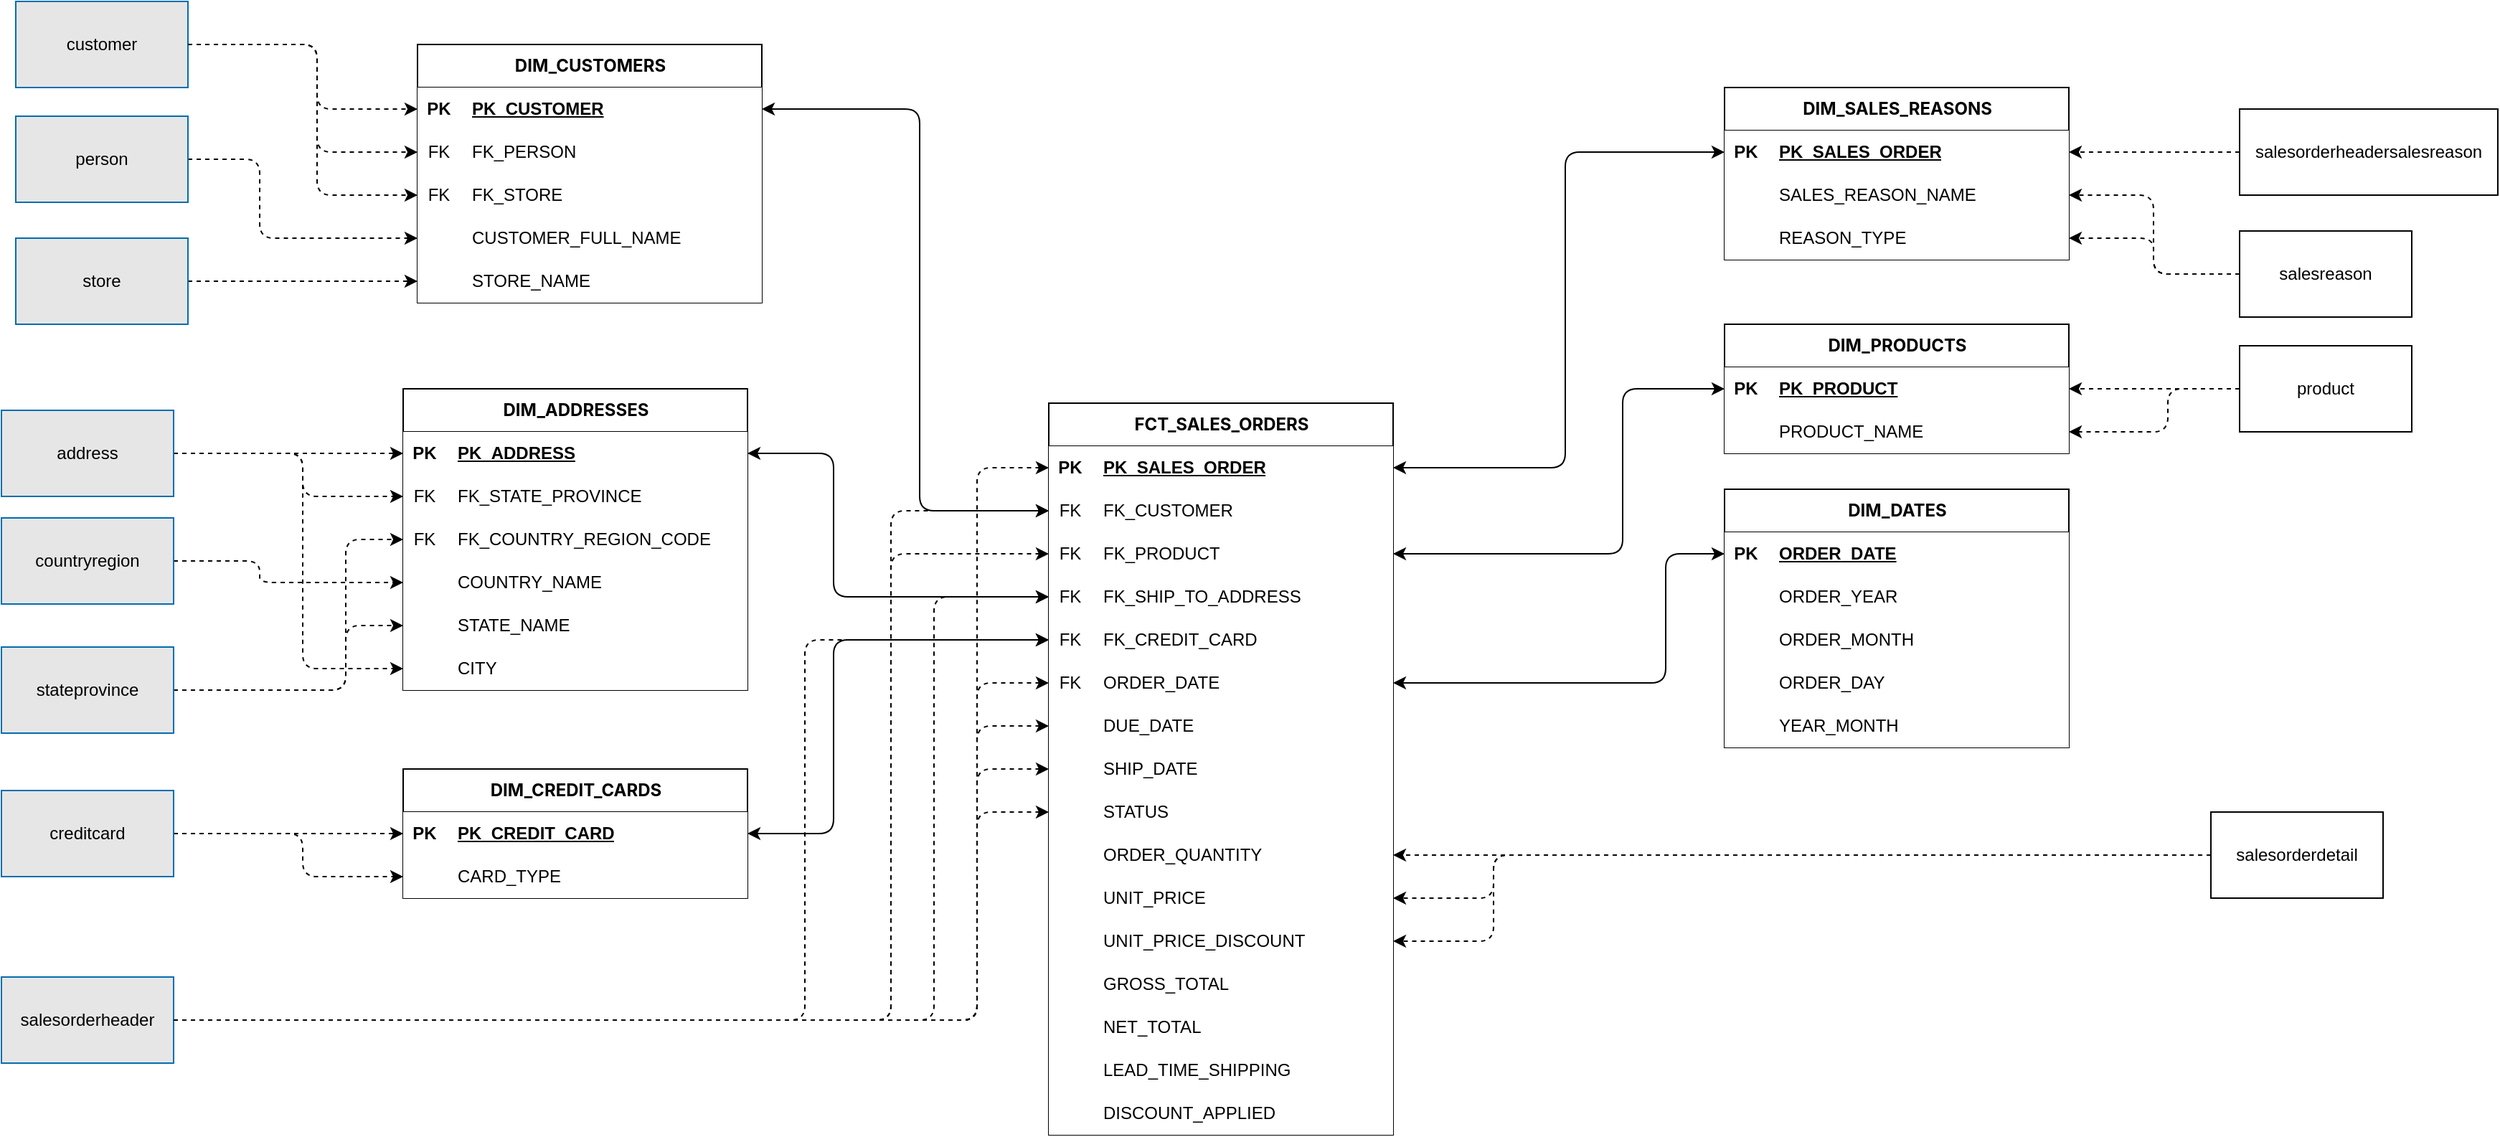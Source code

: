 <mxfile version="28.0.4">
  <diagram id="C5RBs43oDa-KdzZeNtuy" name="Page-1">
    <mxGraphModel dx="2864" dy="1250" grid="1" gridSize="10" guides="1" tooltips="1" connect="1" arrows="1" fold="1" page="1" pageScale="1" pageWidth="827" pageHeight="1169" background="none" math="0" shadow="0">
      <root>
        <mxCell id="WIyWlLk6GJQsqaUBKTNV-0" />
        <mxCell id="WIyWlLk6GJQsqaUBKTNV-1" parent="WIyWlLk6GJQsqaUBKTNV-0" />
        <mxCell id="0" value="&lt;span style=&quot;font-family: Inter, Roboto, &amp;quot;Helvetica Neue&amp;quot;, &amp;quot;Arial Nova&amp;quot;, &amp;quot;Nimbus Sans&amp;quot;, Arial, sans-serif; text-align: start;&quot;&gt;&lt;font style=&quot;color: light-dark(rgb(0, 0, 0), rgb(0, 0, 0));&quot;&gt;DIM_ADDRESSES&lt;/font&gt;&lt;/span&gt;" style="shape=table;startSize=30;container=1;collapsible=1;childLayout=tableLayout;fixedRows=1;rowLines=0;fontStyle=1;align=center;resizeLast=1;html=1;strokeColor=light-dark(#000000,#000000);fontColor=light-dark(#000000,#000000);fillColor=light-dark(#FFFFFF,#999999);" parent="WIyWlLk6GJQsqaUBKTNV-1" vertex="1">
          <mxGeometry x="200" y="320" width="240" height="210" as="geometry" />
        </mxCell>
        <mxCell id="1" value="" style="shape=tableRow;horizontal=0;startSize=0;swimlaneHead=0;swimlaneBody=0;fillColor=light-dark(#FFFFFF,#999999);collapsible=0;dropTarget=0;points=[[0,0.5],[1,0.5]];portConstraint=eastwest;top=0;left=0;right=0;bottom=1;strokeColor=light-dark(#000000,#000000);fontColor=light-dark(#000000,#000000);" parent="0" vertex="1">
          <mxGeometry y="30" width="240" height="30" as="geometry" />
        </mxCell>
        <mxCell id="2" value="PK" style="shape=partialRectangle;connectable=0;fillColor=light-dark(#FFFFFF,#999999);top=0;left=0;bottom=0;right=0;fontStyle=1;overflow=hidden;whiteSpace=wrap;html=1;strokeColor=light-dark(#000000,#000000);fontColor=light-dark(#000000,#000000);" parent="1" vertex="1">
          <mxGeometry width="30" height="30" as="geometry">
            <mxRectangle width="30" height="30" as="alternateBounds" />
          </mxGeometry>
        </mxCell>
        <mxCell id="3" value="PK_ADDRESS" style="shape=partialRectangle;connectable=0;fillColor=light-dark(#FFFFFF,#999999);top=0;left=0;bottom=0;right=0;align=left;spacingLeft=6;fontStyle=5;overflow=hidden;whiteSpace=wrap;html=1;strokeColor=light-dark(#000000,#000000);fontColor=light-dark(#000000,#000000);" parent="1" vertex="1">
          <mxGeometry x="30" width="210" height="30" as="geometry">
            <mxRectangle width="210" height="30" as="alternateBounds" />
          </mxGeometry>
        </mxCell>
        <mxCell id="4" value="" style="shape=tableRow;horizontal=0;startSize=0;swimlaneHead=0;swimlaneBody=0;fillColor=light-dark(#FFFFFF,#999999);collapsible=0;dropTarget=0;points=[[0,0.5],[1,0.5]];portConstraint=eastwest;top=0;left=0;right=0;bottom=0;strokeColor=light-dark(#000000,#000000);fontColor=light-dark(#000000,#000000);" parent="0" vertex="1">
          <mxGeometry y="60" width="240" height="30" as="geometry" />
        </mxCell>
        <mxCell id="5" value="FK" style="shape=partialRectangle;connectable=0;fillColor=light-dark(#FFFFFF,#999999);top=0;left=0;bottom=0;right=0;editable=1;overflow=hidden;whiteSpace=wrap;html=1;strokeColor=light-dark(#000000,#000000);fontColor=light-dark(#000000,#000000);" parent="4" vertex="1">
          <mxGeometry width="30" height="30" as="geometry">
            <mxRectangle width="30" height="30" as="alternateBounds" />
          </mxGeometry>
        </mxCell>
        <mxCell id="6" value="FK_STATE_PROVINCE" style="shape=partialRectangle;connectable=0;fillColor=light-dark(#FFFFFF,#999999);top=0;left=0;bottom=0;right=0;align=left;spacingLeft=6;overflow=hidden;whiteSpace=wrap;html=1;strokeColor=light-dark(#000000,#000000);fontColor=light-dark(#000000,#000000);" parent="4" vertex="1">
          <mxGeometry x="30" width="210" height="30" as="geometry">
            <mxRectangle width="210" height="30" as="alternateBounds" />
          </mxGeometry>
        </mxCell>
        <mxCell id="7" value="" style="shape=tableRow;horizontal=0;startSize=0;swimlaneHead=0;swimlaneBody=0;fillColor=light-dark(#FFFFFF,#999999);collapsible=0;dropTarget=0;points=[[0,0.5],[1,0.5]];portConstraint=eastwest;top=0;left=0;right=0;bottom=0;strokeColor=light-dark(#000000,#000000);fontColor=light-dark(#000000,#000000);" parent="0" vertex="1">
          <mxGeometry y="90" width="240" height="30" as="geometry" />
        </mxCell>
        <mxCell id="8" value="FK" style="shape=partialRectangle;connectable=0;fillColor=light-dark(#FFFFFF,#999999);top=0;left=0;bottom=0;right=0;editable=1;overflow=hidden;whiteSpace=wrap;html=1;strokeColor=light-dark(#000000,#000000);fontColor=light-dark(#000000,#000000);" parent="7" vertex="1">
          <mxGeometry width="30" height="30" as="geometry">
            <mxRectangle width="30" height="30" as="alternateBounds" />
          </mxGeometry>
        </mxCell>
        <mxCell id="9" value="FK_COUNTRY_REGION_CODE" style="shape=partialRectangle;connectable=0;fillColor=light-dark(#FFFFFF,#999999);top=0;left=0;bottom=0;right=0;align=left;spacingLeft=6;overflow=hidden;whiteSpace=wrap;html=1;strokeColor=light-dark(#000000,#000000);fontColor=light-dark(#000000,#000000);" parent="7" vertex="1">
          <mxGeometry x="30" width="210" height="30" as="geometry">
            <mxRectangle width="210" height="30" as="alternateBounds" />
          </mxGeometry>
        </mxCell>
        <mxCell id="10" value="" style="shape=tableRow;horizontal=0;startSize=0;swimlaneHead=0;swimlaneBody=0;fillColor=light-dark(#FFFFFF,#999999);collapsible=0;dropTarget=0;points=[[0,0.5],[1,0.5]];portConstraint=eastwest;top=0;left=0;right=0;bottom=0;strokeColor=light-dark(#000000,#000000);fontColor=light-dark(#000000,#000000);" parent="0" vertex="1">
          <mxGeometry y="120" width="240" height="30" as="geometry" />
        </mxCell>
        <mxCell id="11" value="" style="shape=partialRectangle;connectable=0;fillColor=light-dark(#FFFFFF,#999999);top=0;left=0;bottom=0;right=0;editable=1;overflow=hidden;whiteSpace=wrap;html=1;strokeColor=light-dark(#000000,#000000);fontColor=light-dark(#000000,#000000);" parent="10" vertex="1">
          <mxGeometry width="30" height="30" as="geometry">
            <mxRectangle width="30" height="30" as="alternateBounds" />
          </mxGeometry>
        </mxCell>
        <mxCell id="12" value="COUNTRY_NAME" style="shape=partialRectangle;connectable=0;fillColor=light-dark(#FFFFFF,#999999);top=0;left=0;bottom=0;right=0;align=left;spacingLeft=6;overflow=hidden;whiteSpace=wrap;html=1;strokeColor=light-dark(#000000,#000000);fontColor=light-dark(#000000,#000000);" parent="10" vertex="1">
          <mxGeometry x="30" width="210" height="30" as="geometry">
            <mxRectangle width="210" height="30" as="alternateBounds" />
          </mxGeometry>
        </mxCell>
        <mxCell id="14" style="shape=tableRow;horizontal=0;startSize=0;swimlaneHead=0;swimlaneBody=0;fillColor=light-dark(#FFFFFF,#999999);collapsible=0;dropTarget=0;points=[[0,0.5],[1,0.5]];portConstraint=eastwest;top=0;left=0;right=0;bottom=0;strokeColor=light-dark(#000000,#000000);fontColor=light-dark(#000000,#000000);" parent="0" vertex="1">
          <mxGeometry y="150" width="240" height="30" as="geometry" />
        </mxCell>
        <mxCell id="15" style="shape=partialRectangle;connectable=0;fillColor=light-dark(#FFFFFF,#999999);top=0;left=0;bottom=0;right=0;editable=1;overflow=hidden;whiteSpace=wrap;html=1;strokeColor=light-dark(#000000,#000000);fontColor=light-dark(#000000,#000000);" parent="14" vertex="1">
          <mxGeometry width="30" height="30" as="geometry">
            <mxRectangle width="30" height="30" as="alternateBounds" />
          </mxGeometry>
        </mxCell>
        <mxCell id="16" value="STATE_NAME" style="shape=partialRectangle;connectable=0;fillColor=light-dark(#FFFFFF,#999999);top=0;left=0;bottom=0;right=0;align=left;spacingLeft=6;overflow=hidden;whiteSpace=wrap;html=1;strokeColor=light-dark(#000000,#000000);fontColor=light-dark(#000000,#000000);" parent="14" vertex="1">
          <mxGeometry x="30" width="210" height="30" as="geometry">
            <mxRectangle width="210" height="30" as="alternateBounds" />
          </mxGeometry>
        </mxCell>
        <mxCell id="17" style="shape=tableRow;horizontal=0;startSize=0;swimlaneHead=0;swimlaneBody=0;fillColor=light-dark(#FFFFFF,#999999);collapsible=0;dropTarget=0;points=[[0,0.5],[1,0.5]];portConstraint=eastwest;top=0;left=0;right=0;bottom=0;strokeColor=light-dark(#000000,#000000);fontColor=light-dark(#000000,#000000);" parent="0" vertex="1">
          <mxGeometry y="180" width="240" height="30" as="geometry" />
        </mxCell>
        <mxCell id="18" style="shape=partialRectangle;connectable=0;fillColor=light-dark(#FFFFFF,#999999);top=0;left=0;bottom=0;right=0;editable=1;overflow=hidden;whiteSpace=wrap;html=1;strokeColor=light-dark(#000000,#000000);fontColor=light-dark(#000000,#000000);" parent="17" vertex="1">
          <mxGeometry width="30" height="30" as="geometry">
            <mxRectangle width="30" height="30" as="alternateBounds" />
          </mxGeometry>
        </mxCell>
        <mxCell id="19" value="CITY" style="shape=partialRectangle;connectable=0;fillColor=light-dark(#FFFFFF,#999999);top=0;left=0;bottom=0;right=0;align=left;spacingLeft=6;overflow=hidden;whiteSpace=wrap;html=1;strokeColor=light-dark(#000000,#000000);fontColor=light-dark(#000000,#000000);" parent="17" vertex="1">
          <mxGeometry x="30" width="210" height="30" as="geometry">
            <mxRectangle width="210" height="30" as="alternateBounds" />
          </mxGeometry>
        </mxCell>
        <mxCell id="165" style="edgeStyle=none;html=1;entryX=0;entryY=0.5;entryDx=0;entryDy=0;exitX=1;exitY=0.5;exitDx=0;exitDy=0;startArrow=classic;startFill=1;strokeColor=light-dark(#000000,#999999);" parent="WIyWlLk6GJQsqaUBKTNV-1" source="24" target="116" edge="1">
          <mxGeometry relative="1" as="geometry">
            <Array as="points">
              <mxPoint x="500" y="630" />
              <mxPoint x="500" y="495" />
            </Array>
          </mxGeometry>
        </mxCell>
        <mxCell id="23" value="&lt;span style=&quot;font-family: Inter, Roboto, &amp;quot;Helvetica Neue&amp;quot;, &amp;quot;Arial Nova&amp;quot;, &amp;quot;Nimbus Sans&amp;quot;, Arial, sans-serif; text-align: start;&quot;&gt;&lt;font style=&quot;color: light-dark(rgb(0, 0, 0), rgb(0, 0, 0));&quot;&gt;DIM_CREDIT_CARDS&lt;/font&gt;&lt;/span&gt;" style="shape=table;startSize=30;container=1;collapsible=1;childLayout=tableLayout;fixedRows=1;rowLines=0;fontStyle=1;align=center;resizeLast=1;html=1;strokeColor=light-dark(#000000,#000000);fontColor=light-dark(#000000,#000000);fillColor=light-dark(#FFFFFF,#999999);" parent="WIyWlLk6GJQsqaUBKTNV-1" vertex="1">
          <mxGeometry x="200" y="585" width="240" height="90" as="geometry" />
        </mxCell>
        <mxCell id="24" value="" style="shape=tableRow;horizontal=0;startSize=0;swimlaneHead=0;swimlaneBody=0;fillColor=light-dark(#FFFFFF,#999999);collapsible=0;dropTarget=0;points=[[0,0.5],[1,0.5]];portConstraint=eastwest;top=0;left=0;right=0;bottom=1;strokeColor=light-dark(#000000,#000000);fontColor=light-dark(#000000,#000000);" parent="23" vertex="1">
          <mxGeometry y="30" width="240" height="30" as="geometry" />
        </mxCell>
        <mxCell id="25" value="PK" style="shape=partialRectangle;connectable=0;fillColor=light-dark(#FFFFFF,#999999);top=0;left=0;bottom=0;right=0;fontStyle=1;overflow=hidden;whiteSpace=wrap;html=1;strokeColor=light-dark(#000000,#000000);fontColor=light-dark(#000000,#000000);" parent="24" vertex="1">
          <mxGeometry width="30" height="30" as="geometry">
            <mxRectangle width="30" height="30" as="alternateBounds" />
          </mxGeometry>
        </mxCell>
        <mxCell id="26" value="PK_CREDIT_CARD" style="shape=partialRectangle;connectable=0;fillColor=light-dark(#FFFFFF,#999999);top=0;left=0;bottom=0;right=0;align=left;spacingLeft=6;fontStyle=5;overflow=hidden;whiteSpace=wrap;html=1;strokeColor=light-dark(#000000,#000000);fontColor=light-dark(#000000,#000000);" parent="24" vertex="1">
          <mxGeometry x="30" width="210" height="30" as="geometry">
            <mxRectangle width="210" height="30" as="alternateBounds" />
          </mxGeometry>
        </mxCell>
        <mxCell id="27" value="" style="shape=tableRow;horizontal=0;startSize=0;swimlaneHead=0;swimlaneBody=0;fillColor=light-dark(#FFFFFF,#999999);collapsible=0;dropTarget=0;points=[[0,0.5],[1,0.5]];portConstraint=eastwest;top=0;left=0;right=0;bottom=0;strokeColor=light-dark(#000000,#000000);fontColor=light-dark(#000000,#000000);" parent="23" vertex="1">
          <mxGeometry y="60" width="240" height="30" as="geometry" />
        </mxCell>
        <mxCell id="28" value="" style="shape=partialRectangle;connectable=0;fillColor=light-dark(#FFFFFF,#999999);top=0;left=0;bottom=0;right=0;editable=1;overflow=hidden;whiteSpace=wrap;html=1;strokeColor=light-dark(#000000,#000000);fontColor=light-dark(#000000,#000000);" parent="27" vertex="1">
          <mxGeometry width="30" height="30" as="geometry">
            <mxRectangle width="30" height="30" as="alternateBounds" />
          </mxGeometry>
        </mxCell>
        <mxCell id="29" value="CARD_TYPE" style="shape=partialRectangle;connectable=0;fillColor=light-dark(#FFFFFF,#999999);top=0;left=0;bottom=0;right=0;align=left;spacingLeft=6;overflow=hidden;whiteSpace=wrap;html=1;strokeColor=light-dark(#000000,#000000);fontColor=light-dark(#000000,#000000);" parent="27" vertex="1">
          <mxGeometry x="30" width="210" height="30" as="geometry">
            <mxRectangle width="210" height="30" as="alternateBounds" />
          </mxGeometry>
        </mxCell>
        <mxCell id="42" value="&lt;span style=&quot;font-family: Inter, Roboto, &amp;quot;Helvetica Neue&amp;quot;, &amp;quot;Arial Nova&amp;quot;, &amp;quot;Nimbus Sans&amp;quot;, Arial, sans-serif; text-align: start;&quot;&gt;&lt;font style=&quot;color: light-dark(rgb(0, 0, 0), rgb(0, 0, 0));&quot;&gt;DIM_CUSTOMERS&lt;/font&gt;&lt;/span&gt;" style="shape=table;startSize=30;container=1;collapsible=1;childLayout=tableLayout;fixedRows=1;rowLines=0;fontStyle=1;align=center;resizeLast=1;html=1;strokeColor=light-dark(#000000,#000000);fontColor=light-dark(#000000,#000000);fillColor=light-dark(#FFFFFF,#999999);" parent="WIyWlLk6GJQsqaUBKTNV-1" vertex="1">
          <mxGeometry x="210" y="80" width="240" height="180" as="geometry" />
        </mxCell>
        <mxCell id="43" value="" style="shape=tableRow;horizontal=0;startSize=0;swimlaneHead=0;swimlaneBody=0;fillColor=light-dark(#FFFFFF,#999999);collapsible=0;dropTarget=0;points=[[0,0.5],[1,0.5]];portConstraint=eastwest;top=0;left=0;right=0;bottom=1;strokeColor=light-dark(#000000,#000000);fontColor=light-dark(#000000,#000000);" parent="42" vertex="1">
          <mxGeometry y="30" width="240" height="30" as="geometry" />
        </mxCell>
        <mxCell id="44" value="PK" style="shape=partialRectangle;connectable=0;fillColor=light-dark(#FFFFFF,#999999);top=0;left=0;bottom=0;right=0;fontStyle=1;overflow=hidden;whiteSpace=wrap;html=1;strokeColor=light-dark(#000000,#000000);fontColor=light-dark(#000000,#000000);" parent="43" vertex="1">
          <mxGeometry width="30" height="30" as="geometry">
            <mxRectangle width="30" height="30" as="alternateBounds" />
          </mxGeometry>
        </mxCell>
        <mxCell id="45" value="PK_CUSTOMER" style="shape=partialRectangle;connectable=0;fillColor=light-dark(#FFFFFF,#999999);top=0;left=0;bottom=0;right=0;align=left;spacingLeft=6;fontStyle=5;overflow=hidden;whiteSpace=wrap;html=1;strokeColor=light-dark(#000000,#000000);fontColor=light-dark(#000000,#000000);" parent="43" vertex="1">
          <mxGeometry x="30" width="210" height="30" as="geometry">
            <mxRectangle width="210" height="30" as="alternateBounds" />
          </mxGeometry>
        </mxCell>
        <mxCell id="46" value="" style="shape=tableRow;horizontal=0;startSize=0;swimlaneHead=0;swimlaneBody=0;fillColor=light-dark(#FFFFFF,#999999);collapsible=0;dropTarget=0;points=[[0,0.5],[1,0.5]];portConstraint=eastwest;top=0;left=0;right=0;bottom=0;strokeColor=light-dark(#000000,#000000);fontColor=light-dark(#000000,#000000);" parent="42" vertex="1">
          <mxGeometry y="60" width="240" height="30" as="geometry" />
        </mxCell>
        <mxCell id="47" value="FK" style="shape=partialRectangle;connectable=0;fillColor=light-dark(#FFFFFF,#999999);top=0;left=0;bottom=0;right=0;editable=1;overflow=hidden;whiteSpace=wrap;html=1;strokeColor=light-dark(#000000,#000000);fontColor=light-dark(#000000,#000000);" parent="46" vertex="1">
          <mxGeometry width="30" height="30" as="geometry">
            <mxRectangle width="30" height="30" as="alternateBounds" />
          </mxGeometry>
        </mxCell>
        <mxCell id="48" value="FK_PERSON" style="shape=partialRectangle;connectable=0;fillColor=light-dark(#FFFFFF,#999999);top=0;left=0;bottom=0;right=0;align=left;spacingLeft=6;overflow=hidden;whiteSpace=wrap;html=1;strokeColor=light-dark(#000000,#000000);fontColor=light-dark(#000000,#000000);" parent="46" vertex="1">
          <mxGeometry x="30" width="210" height="30" as="geometry">
            <mxRectangle width="210" height="30" as="alternateBounds" />
          </mxGeometry>
        </mxCell>
        <mxCell id="49" value="" style="shape=tableRow;horizontal=0;startSize=0;swimlaneHead=0;swimlaneBody=0;fillColor=light-dark(#FFFFFF,#999999);collapsible=0;dropTarget=0;points=[[0,0.5],[1,0.5]];portConstraint=eastwest;top=0;left=0;right=0;bottom=0;strokeColor=light-dark(#000000,#000000);fontColor=light-dark(#000000,#000000);" parent="42" vertex="1">
          <mxGeometry y="90" width="240" height="30" as="geometry" />
        </mxCell>
        <mxCell id="50" value="FK" style="shape=partialRectangle;connectable=0;fillColor=light-dark(#FFFFFF,#999999);top=0;left=0;bottom=0;right=0;editable=1;overflow=hidden;whiteSpace=wrap;html=1;strokeColor=light-dark(#000000,#000000);fontColor=light-dark(#000000,#000000);" parent="49" vertex="1">
          <mxGeometry width="30" height="30" as="geometry">
            <mxRectangle width="30" height="30" as="alternateBounds" />
          </mxGeometry>
        </mxCell>
        <mxCell id="51" value="FK_STORE" style="shape=partialRectangle;connectable=0;fillColor=light-dark(#FFFFFF,#999999);top=0;left=0;bottom=0;right=0;align=left;spacingLeft=6;overflow=hidden;whiteSpace=wrap;html=1;strokeColor=light-dark(#000000,#000000);fontColor=light-dark(#000000,#000000);" parent="49" vertex="1">
          <mxGeometry x="30" width="210" height="30" as="geometry">
            <mxRectangle width="210" height="30" as="alternateBounds" />
          </mxGeometry>
        </mxCell>
        <mxCell id="52" value="" style="shape=tableRow;horizontal=0;startSize=0;swimlaneHead=0;swimlaneBody=0;fillColor=light-dark(#FFFFFF,#999999);collapsible=0;dropTarget=0;points=[[0,0.5],[1,0.5]];portConstraint=eastwest;top=0;left=0;right=0;bottom=0;strokeColor=light-dark(#000000,#000000);fontColor=light-dark(#000000,#000000);" parent="42" vertex="1">
          <mxGeometry y="120" width="240" height="30" as="geometry" />
        </mxCell>
        <mxCell id="53" value="" style="shape=partialRectangle;connectable=0;fillColor=light-dark(#FFFFFF,#999999);top=0;left=0;bottom=0;right=0;editable=1;overflow=hidden;whiteSpace=wrap;html=1;strokeColor=light-dark(#000000,#000000);fontColor=light-dark(#000000,#000000);" parent="52" vertex="1">
          <mxGeometry width="30" height="30" as="geometry">
            <mxRectangle width="30" height="30" as="alternateBounds" />
          </mxGeometry>
        </mxCell>
        <mxCell id="54" value="CUSTOMER_FULL_NAME" style="shape=partialRectangle;connectable=0;fillColor=light-dark(#FFFFFF,#999999);top=0;left=0;bottom=0;right=0;align=left;spacingLeft=6;overflow=hidden;whiteSpace=wrap;html=1;strokeColor=light-dark(#000000,#000000);fontColor=light-dark(#000000,#000000);" parent="52" vertex="1">
          <mxGeometry x="30" width="210" height="30" as="geometry">
            <mxRectangle width="210" height="30" as="alternateBounds" />
          </mxGeometry>
        </mxCell>
        <mxCell id="55" style="shape=tableRow;horizontal=0;startSize=0;swimlaneHead=0;swimlaneBody=0;fillColor=light-dark(#FFFFFF,#999999);collapsible=0;dropTarget=0;points=[[0,0.5],[1,0.5]];portConstraint=eastwest;top=0;left=0;right=0;bottom=0;strokeColor=light-dark(#000000,#000000);fontColor=light-dark(#000000,#000000);" parent="42" vertex="1">
          <mxGeometry y="150" width="240" height="30" as="geometry" />
        </mxCell>
        <mxCell id="56" style="shape=partialRectangle;connectable=0;fillColor=light-dark(#FFFFFF,#999999);top=0;left=0;bottom=0;right=0;editable=1;overflow=hidden;whiteSpace=wrap;html=1;strokeColor=light-dark(#000000,#000000);fontColor=light-dark(#000000,#000000);" parent="55" vertex="1">
          <mxGeometry width="30" height="30" as="geometry">
            <mxRectangle width="30" height="30" as="alternateBounds" />
          </mxGeometry>
        </mxCell>
        <mxCell id="57" value="STORE_NAME" style="shape=partialRectangle;connectable=0;fillColor=light-dark(#FFFFFF,#999999);top=0;left=0;bottom=0;right=0;align=left;spacingLeft=6;overflow=hidden;whiteSpace=wrap;html=1;strokeColor=light-dark(#000000,#000000);fontColor=light-dark(#000000,#000000);" parent="55" vertex="1">
          <mxGeometry x="30" width="210" height="30" as="geometry">
            <mxRectangle width="210" height="30" as="alternateBounds" />
          </mxGeometry>
        </mxCell>
        <mxCell id="62" value="&lt;span style=&quot;font-family: Inter, Roboto, &amp;quot;Helvetica Neue&amp;quot;, &amp;quot;Arial Nova&amp;quot;, &amp;quot;Nimbus Sans&amp;quot;, Arial, sans-serif; text-align: start;&quot;&gt;&lt;font style=&quot;color: light-dark(rgb(0, 0, 0), rgb(0, 0, 0));&quot;&gt;DIM_PRODUCTS&lt;/font&gt;&lt;/span&gt;" style="shape=table;startSize=30;container=1;collapsible=1;childLayout=tableLayout;fixedRows=1;rowLines=0;fontStyle=1;align=center;resizeLast=1;html=1;strokeColor=light-dark(#000000,#000000);fontColor=light-dark(#000000,#000000);fillColor=light-dark(#FFFFFF,#999999);" parent="WIyWlLk6GJQsqaUBKTNV-1" vertex="1">
          <mxGeometry x="1121" y="275" width="240" height="90" as="geometry" />
        </mxCell>
        <mxCell id="63" value="" style="shape=tableRow;horizontal=0;startSize=0;swimlaneHead=0;swimlaneBody=0;fillColor=light-dark(#FFFFFF,#999999);collapsible=0;dropTarget=0;points=[[0,0.5],[1,0.5]];portConstraint=eastwest;top=0;left=0;right=0;bottom=1;strokeColor=light-dark(#000000,#000000);fontColor=light-dark(#000000,#000000);" parent="62" vertex="1">
          <mxGeometry y="30" width="240" height="30" as="geometry" />
        </mxCell>
        <mxCell id="64" value="PK" style="shape=partialRectangle;connectable=0;fillColor=light-dark(#FFFFFF,#999999);top=0;left=0;bottom=0;right=0;fontStyle=1;overflow=hidden;whiteSpace=wrap;html=1;strokeColor=light-dark(#000000,#000000);fontColor=light-dark(#000000,#000000);" parent="63" vertex="1">
          <mxGeometry width="30" height="30" as="geometry">
            <mxRectangle width="30" height="30" as="alternateBounds" />
          </mxGeometry>
        </mxCell>
        <mxCell id="65" value="PK_PRODUCT" style="shape=partialRectangle;connectable=0;fillColor=light-dark(#FFFFFF,#999999);top=0;left=0;bottom=0;right=0;align=left;spacingLeft=6;fontStyle=5;overflow=hidden;whiteSpace=wrap;html=1;strokeColor=light-dark(#000000,#000000);fontColor=light-dark(#000000,#000000);" parent="63" vertex="1">
          <mxGeometry x="30" width="210" height="30" as="geometry">
            <mxRectangle width="210" height="30" as="alternateBounds" />
          </mxGeometry>
        </mxCell>
        <mxCell id="66" value="" style="shape=tableRow;horizontal=0;startSize=0;swimlaneHead=0;swimlaneBody=0;fillColor=light-dark(#FFFFFF,#999999);collapsible=0;dropTarget=0;points=[[0,0.5],[1,0.5]];portConstraint=eastwest;top=0;left=0;right=0;bottom=0;strokeColor=light-dark(#000000,#000000);fontColor=light-dark(#000000,#000000);" parent="62" vertex="1">
          <mxGeometry y="60" width="240" height="30" as="geometry" />
        </mxCell>
        <mxCell id="67" value="" style="shape=partialRectangle;connectable=0;fillColor=light-dark(#FFFFFF,#999999);top=0;left=0;bottom=0;right=0;editable=1;overflow=hidden;whiteSpace=wrap;html=1;strokeColor=light-dark(#000000,#000000);fontColor=light-dark(#000000,#000000);" parent="66" vertex="1">
          <mxGeometry width="30" height="30" as="geometry">
            <mxRectangle width="30" height="30" as="alternateBounds" />
          </mxGeometry>
        </mxCell>
        <mxCell id="68" value="PRODUCT_NAME" style="shape=partialRectangle;connectable=0;fillColor=light-dark(#FFFFFF,#999999);top=0;left=0;bottom=0;right=0;align=left;spacingLeft=6;overflow=hidden;whiteSpace=wrap;html=1;strokeColor=light-dark(#000000,#000000);fontColor=light-dark(#000000,#000000);" parent="66" vertex="1">
          <mxGeometry x="30" width="210" height="30" as="geometry">
            <mxRectangle width="210" height="30" as="alternateBounds" />
          </mxGeometry>
        </mxCell>
        <mxCell id="168" style="edgeStyle=none;html=1;entryX=1;entryY=0.5;entryDx=0;entryDy=0;exitX=0;exitY=0.5;exitDx=0;exitDy=0;startArrow=classic;startFill=1;strokeColor=light-dark(#000000,#999999);" parent="WIyWlLk6GJQsqaUBKTNV-1" source="82" target="92" edge="1">
          <mxGeometry relative="1" as="geometry">
            <Array as="points">
              <mxPoint x="1010" y="155" />
              <mxPoint x="1010" y="375" />
            </Array>
          </mxGeometry>
        </mxCell>
        <mxCell id="81" value="&lt;span style=&quot;font-family: Inter, Roboto, &amp;quot;Helvetica Neue&amp;quot;, &amp;quot;Arial Nova&amp;quot;, &amp;quot;Nimbus Sans&amp;quot;, Arial, sans-serif; text-align: start;&quot;&gt;&lt;font style=&quot;color: light-dark(rgb(0, 0, 0), rgb(0, 0, 0));&quot;&gt;DIM_SALES_REASONS&lt;/font&gt;&lt;/span&gt;" style="shape=table;startSize=30;container=1;collapsible=1;childLayout=tableLayout;fixedRows=1;rowLines=0;fontStyle=1;align=center;resizeLast=1;html=1;strokeColor=light-dark(#000000,#000000);fontColor=light-dark(#000000,#000000);fillColor=light-dark(#FFFFFF,#999999);" parent="WIyWlLk6GJQsqaUBKTNV-1" vertex="1">
          <mxGeometry x="1121" y="110" width="240" height="120" as="geometry" />
        </mxCell>
        <mxCell id="82" value="" style="shape=tableRow;horizontal=0;startSize=0;swimlaneHead=0;swimlaneBody=0;fillColor=light-dark(#FFFFFF,#999999);collapsible=0;dropTarget=0;points=[[0,0.5],[1,0.5]];portConstraint=eastwest;top=0;left=0;right=0;bottom=1;strokeColor=light-dark(#000000,#000000);fontColor=light-dark(#000000,#000000);" parent="81" vertex="1">
          <mxGeometry y="30" width="240" height="30" as="geometry" />
        </mxCell>
        <mxCell id="83" value="PK" style="shape=partialRectangle;connectable=0;fillColor=light-dark(#FFFFFF,#999999);top=0;left=0;bottom=0;right=0;fontStyle=1;overflow=hidden;whiteSpace=wrap;html=1;strokeColor=light-dark(#000000,#000000);fontColor=light-dark(#000000,#000000);" parent="82" vertex="1">
          <mxGeometry width="30" height="30" as="geometry">
            <mxRectangle width="30" height="30" as="alternateBounds" />
          </mxGeometry>
        </mxCell>
        <mxCell id="84" value="PK_SALES_ORDER" style="shape=partialRectangle;connectable=0;fillColor=light-dark(#FFFFFF,#999999);top=0;left=0;bottom=0;right=0;align=left;spacingLeft=6;fontStyle=5;overflow=hidden;whiteSpace=wrap;html=1;strokeColor=light-dark(#000000,#000000);fontColor=light-dark(#000000,#000000);" parent="82" vertex="1">
          <mxGeometry x="30" width="210" height="30" as="geometry">
            <mxRectangle width="210" height="30" as="alternateBounds" />
          </mxGeometry>
        </mxCell>
        <mxCell id="85" value="" style="shape=tableRow;horizontal=0;startSize=0;swimlaneHead=0;swimlaneBody=0;fillColor=light-dark(#FFFFFF,#999999);collapsible=0;dropTarget=0;points=[[0,0.5],[1,0.5]];portConstraint=eastwest;top=0;left=0;right=0;bottom=0;strokeColor=light-dark(#000000,#000000);fontColor=light-dark(#000000,#000000);" parent="81" vertex="1">
          <mxGeometry y="60" width="240" height="30" as="geometry" />
        </mxCell>
        <mxCell id="86" value="" style="shape=partialRectangle;connectable=0;fillColor=light-dark(#FFFFFF,#999999);top=0;left=0;bottom=0;right=0;editable=1;overflow=hidden;whiteSpace=wrap;html=1;strokeColor=light-dark(#000000,#000000);fontColor=light-dark(#000000,#000000);" parent="85" vertex="1">
          <mxGeometry width="30" height="30" as="geometry">
            <mxRectangle width="30" height="30" as="alternateBounds" />
          </mxGeometry>
        </mxCell>
        <mxCell id="87" value="SALES_REASON_NAME" style="shape=partialRectangle;connectable=0;fillColor=light-dark(#FFFFFF,#999999);top=0;left=0;bottom=0;right=0;align=left;spacingLeft=6;overflow=hidden;whiteSpace=wrap;html=1;strokeColor=light-dark(#000000,#000000);fontColor=light-dark(#000000,#000000);" parent="85" vertex="1">
          <mxGeometry x="30" width="210" height="30" as="geometry">
            <mxRectangle width="210" height="30" as="alternateBounds" />
          </mxGeometry>
        </mxCell>
        <mxCell id="88" style="shape=tableRow;horizontal=0;startSize=0;swimlaneHead=0;swimlaneBody=0;fillColor=light-dark(#FFFFFF,#999999);collapsible=0;dropTarget=0;points=[[0,0.5],[1,0.5]];portConstraint=eastwest;top=0;left=0;right=0;bottom=0;strokeColor=light-dark(#000000,#000000);fontColor=light-dark(#000000,#000000);" parent="81" vertex="1">
          <mxGeometry y="90" width="240" height="30" as="geometry" />
        </mxCell>
        <mxCell id="89" style="shape=partialRectangle;connectable=0;fillColor=light-dark(#FFFFFF,#999999);top=0;left=0;bottom=0;right=0;editable=1;overflow=hidden;whiteSpace=wrap;html=1;strokeColor=light-dark(#000000,#000000);fontColor=light-dark(#000000,#000000);" parent="88" vertex="1">
          <mxGeometry width="30" height="30" as="geometry">
            <mxRectangle width="30" height="30" as="alternateBounds" />
          </mxGeometry>
        </mxCell>
        <mxCell id="90" value="REASON_TYPE" style="shape=partialRectangle;connectable=0;fillColor=light-dark(#FFFFFF,#999999);top=0;left=0;bottom=0;right=0;align=left;spacingLeft=6;overflow=hidden;whiteSpace=wrap;html=1;strokeColor=light-dark(#000000,#000000);fontColor=light-dark(#000000,#000000);" parent="88" vertex="1">
          <mxGeometry x="30" width="210" height="30" as="geometry">
            <mxRectangle width="210" height="30" as="alternateBounds" />
          </mxGeometry>
        </mxCell>
        <mxCell id="91" value="&lt;span style=&quot;font-family: Inter, Roboto, &amp;quot;Helvetica Neue&amp;quot;, &amp;quot;Arial Nova&amp;quot;, &amp;quot;Nimbus Sans&amp;quot;, Arial, sans-serif; text-align: start;&quot;&gt;&lt;font style=&quot;color: light-dark(rgb(0, 0, 0), rgb(0, 0, 0));&quot;&gt;FCT_SALES_ORDERS&lt;/font&gt;&lt;/span&gt;" style="shape=table;startSize=30;container=1;collapsible=1;childLayout=tableLayout;fixedRows=1;rowLines=0;fontStyle=1;align=center;resizeLast=1;html=1;fillColor=light-dark(#FFFFFF,#999999);strokeColor=light-dark(#000000,#000000);fontColor=light-dark(#000000,#000000);" parent="WIyWlLk6GJQsqaUBKTNV-1" vertex="1">
          <mxGeometry x="650" y="330" width="240" height="510" as="geometry" />
        </mxCell>
        <mxCell id="92" value="" style="shape=tableRow;horizontal=0;startSize=0;swimlaneHead=0;swimlaneBody=0;fillColor=light-dark(#FFFFFF,#999999);collapsible=0;dropTarget=0;points=[[0,0.5],[1,0.5]];portConstraint=eastwest;top=0;left=0;right=0;bottom=1;strokeColor=light-dark(#000000,#000000);fontColor=light-dark(#000000,#000000);" parent="91" vertex="1">
          <mxGeometry y="30" width="240" height="30" as="geometry" />
        </mxCell>
        <mxCell id="93" value="PK" style="shape=partialRectangle;connectable=0;fillColor=light-dark(#FFFFFF,#999999);top=0;left=0;bottom=0;right=0;fontStyle=1;overflow=hidden;whiteSpace=wrap;html=1;strokeColor=light-dark(#000000,#000000);fontColor=light-dark(#000000,#000000);" parent="92" vertex="1">
          <mxGeometry width="30" height="30" as="geometry">
            <mxRectangle width="30" height="30" as="alternateBounds" />
          </mxGeometry>
        </mxCell>
        <mxCell id="94" value="PK_SALES_ORDER" style="shape=partialRectangle;connectable=0;fillColor=light-dark(#FFFFFF,#999999);top=0;left=0;bottom=0;right=0;align=left;spacingLeft=6;fontStyle=5;overflow=hidden;whiteSpace=wrap;html=1;strokeColor=light-dark(#000000,#000000);fontColor=light-dark(#000000,#000000);" parent="92" vertex="1">
          <mxGeometry x="30" width="210" height="30" as="geometry">
            <mxRectangle width="210" height="30" as="alternateBounds" />
          </mxGeometry>
        </mxCell>
        <mxCell id="95" value="" style="shape=tableRow;horizontal=0;startSize=0;swimlaneHead=0;swimlaneBody=0;fillColor=light-dark(#FFFFFF,#999999);collapsible=0;dropTarget=0;points=[[0,0.5],[1,0.5]];portConstraint=eastwest;top=0;left=0;right=0;bottom=0;swimlaneLine=1;strokeColor=light-dark(#000000,#000000);swimlaneFillColor=none;strokeWidth=1;fontColor=light-dark(#000000,#000000);" parent="91" vertex="1">
          <mxGeometry y="60" width="240" height="30" as="geometry" />
        </mxCell>
        <mxCell id="96" value="FK" style="shape=partialRectangle;connectable=0;fillColor=light-dark(#FFFFFF,#999999);top=0;left=0;bottom=0;right=0;editable=1;overflow=hidden;whiteSpace=wrap;html=1;strokeColor=light-dark(#000000,#000000);fontColor=light-dark(#000000,#000000);" parent="95" vertex="1">
          <mxGeometry width="30" height="30" as="geometry">
            <mxRectangle width="30" height="30" as="alternateBounds" />
          </mxGeometry>
        </mxCell>
        <mxCell id="97" value="FK_CUSTOMER" style="shape=partialRectangle;connectable=0;fillColor=light-dark(#FFFFFF,#999999);top=0;left=0;bottom=0;right=0;align=left;spacingLeft=6;overflow=hidden;whiteSpace=wrap;html=1;strokeColor=light-dark(#000000,#000000);fontColor=light-dark(#000000,#000000);" parent="95" vertex="1">
          <mxGeometry x="30" width="210" height="30" as="geometry">
            <mxRectangle width="210" height="30" as="alternateBounds" />
          </mxGeometry>
        </mxCell>
        <mxCell id="98" value="" style="shape=tableRow;horizontal=0;startSize=0;swimlaneHead=0;swimlaneBody=0;fillColor=light-dark(#FFFFFF,#999999);collapsible=0;dropTarget=0;points=[[0,0.5],[1,0.5]];portConstraint=eastwest;top=0;left=0;right=0;bottom=0;strokeColor=light-dark(#000000,#000000);fontColor=light-dark(#000000,#000000);" parent="91" vertex="1">
          <mxGeometry y="90" width="240" height="30" as="geometry" />
        </mxCell>
        <mxCell id="99" value="FK" style="shape=partialRectangle;connectable=0;fillColor=light-dark(#FFFFFF,#999999);top=0;left=0;bottom=0;right=0;editable=1;overflow=hidden;whiteSpace=wrap;html=1;strokeColor=light-dark(#000000,#000000);fontColor=light-dark(#000000,#000000);" parent="98" vertex="1">
          <mxGeometry width="30" height="30" as="geometry">
            <mxRectangle width="30" height="30" as="alternateBounds" />
          </mxGeometry>
        </mxCell>
        <mxCell id="100" value="FK_PRODUCT" style="shape=partialRectangle;connectable=0;fillColor=light-dark(#FFFFFF,#999999);top=0;left=0;bottom=0;right=0;align=left;spacingLeft=6;overflow=hidden;whiteSpace=wrap;html=1;strokeColor=light-dark(#000000,#000000);fontColor=light-dark(#000000,#000000);" parent="98" vertex="1">
          <mxGeometry x="30" width="210" height="30" as="geometry">
            <mxRectangle width="210" height="30" as="alternateBounds" />
          </mxGeometry>
        </mxCell>
        <mxCell id="110" style="shape=tableRow;horizontal=0;startSize=0;swimlaneHead=0;swimlaneBody=0;fillColor=light-dark(#FFFFFF,#999999);collapsible=0;dropTarget=0;points=[[0,0.5],[1,0.5]];portConstraint=eastwest;top=0;left=0;right=0;bottom=0;strokeColor=light-dark(#000000,#000000);fontColor=light-dark(#000000,#000000);" parent="91" vertex="1">
          <mxGeometry y="120" width="240" height="30" as="geometry" />
        </mxCell>
        <mxCell id="111" value="FK" style="shape=partialRectangle;connectable=0;fillColor=light-dark(#FFFFFF,#999999);top=0;left=0;bottom=0;right=0;editable=1;overflow=hidden;whiteSpace=wrap;html=1;strokeColor=light-dark(#000000,#000000);fontColor=light-dark(#000000,#000000);" parent="110" vertex="1">
          <mxGeometry width="30" height="30" as="geometry">
            <mxRectangle width="30" height="30" as="alternateBounds" />
          </mxGeometry>
        </mxCell>
        <mxCell id="112" value="FK_SHIP_TO_ADDRESS" style="shape=partialRectangle;connectable=0;fillColor=light-dark(#FFFFFF,#999999);top=0;left=0;bottom=0;right=0;align=left;spacingLeft=6;overflow=hidden;whiteSpace=wrap;html=1;strokeColor=light-dark(#000000,#000000);fontColor=light-dark(#000000,#000000);" parent="110" vertex="1">
          <mxGeometry x="30" width="210" height="30" as="geometry">
            <mxRectangle width="210" height="30" as="alternateBounds" />
          </mxGeometry>
        </mxCell>
        <mxCell id="116" style="shape=tableRow;horizontal=0;startSize=0;swimlaneHead=0;swimlaneBody=0;fillColor=light-dark(#FFFFFF,#999999);collapsible=0;dropTarget=0;points=[[0,0.5],[1,0.5]];portConstraint=eastwest;top=0;left=0;right=0;bottom=0;strokeColor=light-dark(#000000,#000000);fontColor=light-dark(#000000,#000000);" parent="91" vertex="1">
          <mxGeometry y="150" width="240" height="30" as="geometry" />
        </mxCell>
        <mxCell id="117" value="FK" style="shape=partialRectangle;connectable=0;fillColor=light-dark(#FFFFFF,#999999);top=0;left=0;bottom=0;right=0;editable=1;overflow=hidden;whiteSpace=wrap;html=1;strokeColor=light-dark(#000000,#000000);fontColor=light-dark(#000000,#000000);" parent="116" vertex="1">
          <mxGeometry width="30" height="30" as="geometry">
            <mxRectangle width="30" height="30" as="alternateBounds" />
          </mxGeometry>
        </mxCell>
        <mxCell id="118" value="FK_CREDIT_CARD" style="shape=partialRectangle;connectable=0;fillColor=light-dark(#FFFFFF,#999999);top=0;left=0;bottom=0;right=0;align=left;spacingLeft=6;overflow=hidden;whiteSpace=wrap;html=1;strokeColor=light-dark(#000000,#000000);fontColor=light-dark(#000000,#000000);" parent="116" vertex="1">
          <mxGeometry x="30" width="210" height="30" as="geometry">
            <mxRectangle width="210" height="30" as="alternateBounds" />
          </mxGeometry>
        </mxCell>
        <mxCell id="122" style="shape=tableRow;horizontal=0;startSize=0;swimlaneHead=0;swimlaneBody=0;fillColor=light-dark(#FFFFFF,#999999);collapsible=0;dropTarget=0;points=[[0,0.5],[1,0.5]];portConstraint=eastwest;top=0;left=0;right=0;bottom=0;strokeColor=light-dark(#000000,#000000);fontColor=light-dark(#000000,#000000);" parent="91" vertex="1">
          <mxGeometry y="180" width="240" height="30" as="geometry" />
        </mxCell>
        <mxCell id="123" value="FK" style="shape=partialRectangle;connectable=0;fillColor=light-dark(#FFFFFF,#999999);top=0;left=0;bottom=0;right=0;editable=1;overflow=hidden;whiteSpace=wrap;html=1;strokeColor=light-dark(#000000,#000000);fontColor=light-dark(#000000,#000000);" parent="122" vertex="1">
          <mxGeometry width="30" height="30" as="geometry">
            <mxRectangle width="30" height="30" as="alternateBounds" />
          </mxGeometry>
        </mxCell>
        <mxCell id="124" value="ORDER_DATE" style="shape=partialRectangle;connectable=0;fillColor=light-dark(#FFFFFF,#999999);top=0;left=0;bottom=0;right=0;align=left;spacingLeft=6;overflow=hidden;whiteSpace=wrap;html=1;strokeColor=light-dark(#000000,#000000);fontColor=light-dark(#000000,#000000);" parent="122" vertex="1">
          <mxGeometry x="30" width="210" height="30" as="geometry">
            <mxRectangle width="210" height="30" as="alternateBounds" />
          </mxGeometry>
        </mxCell>
        <mxCell id="125" style="shape=tableRow;horizontal=0;startSize=0;swimlaneHead=0;swimlaneBody=0;fillColor=light-dark(#FFFFFF,#999999);collapsible=0;dropTarget=0;points=[[0,0.5],[1,0.5]];portConstraint=eastwest;top=0;left=0;right=0;bottom=0;strokeColor=light-dark(#000000,#000000);fontColor=light-dark(#000000,#000000);" parent="91" vertex="1">
          <mxGeometry y="210" width="240" height="30" as="geometry" />
        </mxCell>
        <mxCell id="126" style="shape=partialRectangle;connectable=0;fillColor=light-dark(#FFFFFF,#999999);top=0;left=0;bottom=0;right=0;editable=1;overflow=hidden;whiteSpace=wrap;html=1;strokeColor=light-dark(#000000,#000000);fontColor=light-dark(#000000,#000000);" parent="125" vertex="1">
          <mxGeometry width="30" height="30" as="geometry">
            <mxRectangle width="30" height="30" as="alternateBounds" />
          </mxGeometry>
        </mxCell>
        <mxCell id="127" value="DUE_DATE" style="shape=partialRectangle;connectable=0;fillColor=light-dark(#FFFFFF,#999999);top=0;left=0;bottom=0;right=0;align=left;spacingLeft=6;overflow=hidden;whiteSpace=wrap;html=1;strokeColor=light-dark(#000000,#000000);fontColor=light-dark(#000000,#000000);" parent="125" vertex="1">
          <mxGeometry x="30" width="210" height="30" as="geometry">
            <mxRectangle width="210" height="30" as="alternateBounds" />
          </mxGeometry>
        </mxCell>
        <mxCell id="128" style="shape=tableRow;horizontal=0;startSize=0;swimlaneHead=0;swimlaneBody=0;fillColor=light-dark(#FFFFFF,#999999);collapsible=0;dropTarget=0;points=[[0,0.5],[1,0.5]];portConstraint=eastwest;top=0;left=0;right=0;bottom=0;strokeColor=light-dark(#000000,#000000);fontColor=light-dark(#000000,#000000);" parent="91" vertex="1">
          <mxGeometry y="240" width="240" height="30" as="geometry" />
        </mxCell>
        <mxCell id="129" style="shape=partialRectangle;connectable=0;fillColor=light-dark(#FFFFFF,#999999);top=0;left=0;bottom=0;right=0;editable=1;overflow=hidden;whiteSpace=wrap;html=1;strokeColor=light-dark(#000000,#000000);fontColor=light-dark(#000000,#000000);" parent="128" vertex="1">
          <mxGeometry width="30" height="30" as="geometry">
            <mxRectangle width="30" height="30" as="alternateBounds" />
          </mxGeometry>
        </mxCell>
        <mxCell id="130" value="SHIP_DATE" style="shape=partialRectangle;connectable=0;fillColor=light-dark(#FFFFFF,#999999);top=0;left=0;bottom=0;right=0;align=left;spacingLeft=6;overflow=hidden;whiteSpace=wrap;html=1;strokeColor=light-dark(#000000,#000000);fontColor=light-dark(#000000,#000000);" parent="128" vertex="1">
          <mxGeometry x="30" width="210" height="30" as="geometry">
            <mxRectangle width="210" height="30" as="alternateBounds" />
          </mxGeometry>
        </mxCell>
        <mxCell id="146" style="shape=tableRow;horizontal=0;startSize=0;swimlaneHead=0;swimlaneBody=0;fillColor=light-dark(#FFFFFF,#999999);collapsible=0;dropTarget=0;points=[[0,0.5],[1,0.5]];portConstraint=eastwest;top=0;left=0;right=0;bottom=0;strokeColor=light-dark(#000000,#000000);fontColor=light-dark(#000000,#000000);" parent="91" vertex="1">
          <mxGeometry y="270" width="240" height="30" as="geometry" />
        </mxCell>
        <mxCell id="147" style="shape=partialRectangle;connectable=0;fillColor=light-dark(#FFFFFF,#999999);top=0;left=0;bottom=0;right=0;editable=1;overflow=hidden;whiteSpace=wrap;html=1;strokeColor=light-dark(#000000,#000000);fontColor=light-dark(#000000,#000000);" parent="146" vertex="1">
          <mxGeometry width="30" height="30" as="geometry">
            <mxRectangle width="30" height="30" as="alternateBounds" />
          </mxGeometry>
        </mxCell>
        <mxCell id="148" value="STATUS" style="shape=partialRectangle;connectable=0;fillColor=light-dark(#FFFFFF,#999999);top=0;left=0;bottom=0;right=0;align=left;spacingLeft=6;overflow=hidden;whiteSpace=wrap;html=1;strokeColor=light-dark(#000000,#000000);fontColor=light-dark(#000000,#000000);" parent="146" vertex="1">
          <mxGeometry x="30" width="210" height="30" as="geometry">
            <mxRectangle width="210" height="30" as="alternateBounds" />
          </mxGeometry>
        </mxCell>
        <mxCell id="161" style="shape=tableRow;horizontal=0;startSize=0;swimlaneHead=0;swimlaneBody=0;fillColor=light-dark(#FFFFFF,#999999);collapsible=0;dropTarget=0;points=[[0,0.5],[1,0.5]];portConstraint=eastwest;top=0;left=0;right=0;bottom=0;strokeColor=light-dark(#000000,#000000);fontColor=light-dark(#000000,#000000);" parent="91" vertex="1">
          <mxGeometry y="300" width="240" height="30" as="geometry" />
        </mxCell>
        <mxCell id="162" style="shape=partialRectangle;connectable=0;fillColor=light-dark(#FFFFFF,#999999);top=0;left=0;bottom=0;right=0;editable=1;overflow=hidden;whiteSpace=wrap;html=1;strokeColor=light-dark(#000000,#000000);fontColor=light-dark(#000000,#000000);" parent="161" vertex="1">
          <mxGeometry width="30" height="30" as="geometry">
            <mxRectangle width="30" height="30" as="alternateBounds" />
          </mxGeometry>
        </mxCell>
        <mxCell id="163" value="ORDER_QUANTITY" style="shape=partialRectangle;connectable=0;fillColor=light-dark(#FFFFFF,#999999);top=0;left=0;bottom=0;right=0;align=left;spacingLeft=6;overflow=hidden;whiteSpace=wrap;html=1;strokeColor=light-dark(#000000,#000000);fontColor=light-dark(#000000,#000000);" parent="161" vertex="1">
          <mxGeometry x="30" width="210" height="30" as="geometry">
            <mxRectangle width="210" height="30" as="alternateBounds" />
          </mxGeometry>
        </mxCell>
        <mxCell id="158" style="shape=tableRow;horizontal=0;startSize=0;swimlaneHead=0;swimlaneBody=0;fillColor=light-dark(#FFFFFF,#999999);collapsible=0;dropTarget=0;points=[[0,0.5],[1,0.5]];portConstraint=eastwest;top=0;left=0;right=0;bottom=0;strokeColor=light-dark(#000000,#000000);fontColor=light-dark(#000000,#000000);" parent="91" vertex="1">
          <mxGeometry y="330" width="240" height="30" as="geometry" />
        </mxCell>
        <mxCell id="159" style="shape=partialRectangle;connectable=0;fillColor=light-dark(#FFFFFF,#999999);top=0;left=0;bottom=0;right=0;editable=1;overflow=hidden;whiteSpace=wrap;html=1;strokeColor=light-dark(#000000,#000000);fontColor=light-dark(#000000,#000000);" parent="158" vertex="1">
          <mxGeometry width="30" height="30" as="geometry">
            <mxRectangle width="30" height="30" as="alternateBounds" />
          </mxGeometry>
        </mxCell>
        <mxCell id="160" value="UNIT_PRICE" style="shape=partialRectangle;connectable=0;fillColor=light-dark(#FFFFFF,#999999);top=0;left=0;bottom=0;right=0;align=left;spacingLeft=6;overflow=hidden;whiteSpace=wrap;html=1;strokeColor=light-dark(#000000,#000000);fontColor=light-dark(#000000,#000000);" parent="158" vertex="1">
          <mxGeometry x="30" width="210" height="30" as="geometry">
            <mxRectangle width="210" height="30" as="alternateBounds" />
          </mxGeometry>
        </mxCell>
        <mxCell id="155" style="shape=tableRow;horizontal=0;startSize=0;swimlaneHead=0;swimlaneBody=0;fillColor=light-dark(#FFFFFF,#999999);collapsible=0;dropTarget=0;points=[[0,0.5],[1,0.5]];portConstraint=eastwest;top=0;left=0;right=0;bottom=0;strokeColor=light-dark(#000000,#000000);fontColor=light-dark(#000000,#000000);" parent="91" vertex="1">
          <mxGeometry y="360" width="240" height="30" as="geometry" />
        </mxCell>
        <mxCell id="156" style="shape=partialRectangle;connectable=0;fillColor=light-dark(#FFFFFF,#999999);top=0;left=0;bottom=0;right=0;editable=1;overflow=hidden;whiteSpace=wrap;html=1;strokeColor=light-dark(#000000,#000000);fontColor=light-dark(#000000,#000000);" parent="155" vertex="1">
          <mxGeometry width="30" height="30" as="geometry">
            <mxRectangle width="30" height="30" as="alternateBounds" />
          </mxGeometry>
        </mxCell>
        <mxCell id="157" value="UNIT_PRICE_DISCOUNT" style="shape=partialRectangle;connectable=0;fillColor=light-dark(#FFFFFF,#999999);top=0;left=0;bottom=0;right=0;align=left;spacingLeft=6;overflow=hidden;whiteSpace=wrap;html=1;strokeColor=light-dark(#000000,#000000);fontColor=light-dark(#000000,#000000);" parent="155" vertex="1">
          <mxGeometry x="30" width="210" height="30" as="geometry">
            <mxRectangle width="210" height="30" as="alternateBounds" />
          </mxGeometry>
        </mxCell>
        <mxCell id="174" style="shape=tableRow;horizontal=0;startSize=0;swimlaneHead=0;swimlaneBody=0;fillColor=light-dark(#FFFFFF,#999999);collapsible=0;dropTarget=0;points=[[0,0.5],[1,0.5]];portConstraint=eastwest;top=0;left=0;right=0;bottom=0;strokeColor=light-dark(#000000,#000000);fontColor=light-dark(#000000,#000000);" parent="91" vertex="1">
          <mxGeometry y="390" width="240" height="30" as="geometry" />
        </mxCell>
        <mxCell id="175" style="shape=partialRectangle;connectable=0;fillColor=light-dark(#FFFFFF,#999999);top=0;left=0;bottom=0;right=0;editable=1;overflow=hidden;whiteSpace=wrap;html=1;strokeColor=light-dark(#000000,#000000);fontColor=light-dark(#000000,#000000);" parent="174" vertex="1">
          <mxGeometry width="30" height="30" as="geometry">
            <mxRectangle width="30" height="30" as="alternateBounds" />
          </mxGeometry>
        </mxCell>
        <mxCell id="176" value="GROSS_TOTAL" style="shape=partialRectangle;connectable=0;fillColor=light-dark(#FFFFFF,#999999);top=0;left=0;bottom=0;right=0;align=left;spacingLeft=6;overflow=hidden;whiteSpace=wrap;html=1;strokeColor=light-dark(#000000,#000000);fontColor=light-dark(#000000,#000000);" parent="174" vertex="1">
          <mxGeometry x="30" width="210" height="30" as="geometry">
            <mxRectangle width="210" height="30" as="alternateBounds" />
          </mxGeometry>
        </mxCell>
        <mxCell id="177" style="shape=tableRow;horizontal=0;startSize=0;swimlaneHead=0;swimlaneBody=0;fillColor=light-dark(#FFFFFF,#999999);collapsible=0;dropTarget=0;points=[[0,0.5],[1,0.5]];portConstraint=eastwest;top=0;left=0;right=0;bottom=0;strokeColor=light-dark(#000000,#000000);fontColor=light-dark(#000000,#000000);" parent="91" vertex="1">
          <mxGeometry y="420" width="240" height="30" as="geometry" />
        </mxCell>
        <mxCell id="178" style="shape=partialRectangle;connectable=0;fillColor=light-dark(#FFFFFF,#999999);top=0;left=0;bottom=0;right=0;editable=1;overflow=hidden;whiteSpace=wrap;html=1;strokeColor=light-dark(#000000,#000000);fontColor=light-dark(#000000,#000000);" parent="177" vertex="1">
          <mxGeometry width="30" height="30" as="geometry">
            <mxRectangle width="30" height="30" as="alternateBounds" />
          </mxGeometry>
        </mxCell>
        <mxCell id="179" value="NET_TOTAL" style="shape=partialRectangle;connectable=0;fillColor=light-dark(#FFFFFF,#999999);top=0;left=0;bottom=0;right=0;align=left;spacingLeft=6;overflow=hidden;whiteSpace=wrap;html=1;strokeColor=light-dark(#000000,#000000);fontColor=light-dark(#000000,#000000);" parent="177" vertex="1">
          <mxGeometry x="30" width="210" height="30" as="geometry">
            <mxRectangle width="210" height="30" as="alternateBounds" />
          </mxGeometry>
        </mxCell>
        <mxCell id="180" style="shape=tableRow;horizontal=0;startSize=0;swimlaneHead=0;swimlaneBody=0;fillColor=light-dark(#FFFFFF,#999999);collapsible=0;dropTarget=0;points=[[0,0.5],[1,0.5]];portConstraint=eastwest;top=0;left=0;right=0;bottom=0;strokeColor=light-dark(#000000,#000000);fontColor=light-dark(#000000,#000000);" parent="91" vertex="1">
          <mxGeometry y="450" width="240" height="30" as="geometry" />
        </mxCell>
        <mxCell id="181" style="shape=partialRectangle;connectable=0;fillColor=light-dark(#FFFFFF,#999999);top=0;left=0;bottom=0;right=0;editable=1;overflow=hidden;whiteSpace=wrap;html=1;strokeColor=light-dark(#000000,#000000);fontColor=light-dark(#000000,#000000);" parent="180" vertex="1">
          <mxGeometry width="30" height="30" as="geometry">
            <mxRectangle width="30" height="30" as="alternateBounds" />
          </mxGeometry>
        </mxCell>
        <mxCell id="182" value="LEAD_TIME_SHIPPING" style="shape=partialRectangle;connectable=0;fillColor=light-dark(#FFFFFF,#999999);top=0;left=0;bottom=0;right=0;align=left;spacingLeft=6;overflow=hidden;whiteSpace=wrap;html=1;strokeColor=light-dark(#000000,#000000);fontColor=light-dark(#000000,#000000);" parent="180" vertex="1">
          <mxGeometry x="30" width="210" height="30" as="geometry">
            <mxRectangle width="210" height="30" as="alternateBounds" />
          </mxGeometry>
        </mxCell>
        <mxCell id="183" style="shape=tableRow;horizontal=0;startSize=0;swimlaneHead=0;swimlaneBody=0;fillColor=light-dark(#FFFFFF,#999999);collapsible=0;dropTarget=0;points=[[0,0.5],[1,0.5]];portConstraint=eastwest;top=0;left=0;right=0;bottom=0;strokeColor=light-dark(#000000,#000000);fontColor=light-dark(#000000,#000000);" parent="91" vertex="1">
          <mxGeometry y="480" width="240" height="30" as="geometry" />
        </mxCell>
        <mxCell id="184" style="shape=partialRectangle;connectable=0;fillColor=light-dark(#FFFFFF,#999999);top=0;left=0;bottom=0;right=0;editable=1;overflow=hidden;whiteSpace=wrap;html=1;strokeColor=light-dark(#000000,#000000);fontColor=light-dark(#000000,#000000);" parent="183" vertex="1">
          <mxGeometry width="30" height="30" as="geometry">
            <mxRectangle width="30" height="30" as="alternateBounds" />
          </mxGeometry>
        </mxCell>
        <mxCell id="185" value="DISCOUNT_APPLIED" style="shape=partialRectangle;connectable=0;fillColor=light-dark(#FFFFFF,#999999);top=0;left=0;bottom=0;right=0;align=left;spacingLeft=6;overflow=hidden;whiteSpace=wrap;html=1;strokeColor=light-dark(#000000,#000000);fontColor=light-dark(#000000,#000000);" parent="183" vertex="1">
          <mxGeometry x="30" width="210" height="30" as="geometry">
            <mxRectangle width="210" height="30" as="alternateBounds" />
          </mxGeometry>
        </mxCell>
        <mxCell id="164" style="edgeStyle=none;html=1;entryX=0;entryY=0.5;entryDx=0;entryDy=0;exitX=1;exitY=0.5;exitDx=0;exitDy=0;startArrow=classic;startFill=1;strokeColor=light-dark(#000000,#999999);" parent="WIyWlLk6GJQsqaUBKTNV-1" source="1" target="110" edge="1">
          <mxGeometry relative="1" as="geometry">
            <Array as="points">
              <mxPoint x="500" y="365" />
              <mxPoint x="500" y="465" />
            </Array>
          </mxGeometry>
        </mxCell>
        <mxCell id="166" style="edgeStyle=none;html=1;entryX=0;entryY=0.5;entryDx=0;entryDy=0;exitX=1;exitY=0.5;exitDx=0;exitDy=0;startArrow=classic;startFill=1;strokeColor=light-dark(#000000,#999999);" parent="WIyWlLk6GJQsqaUBKTNV-1" source="43" target="95" edge="1">
          <mxGeometry relative="1" as="geometry">
            <Array as="points">
              <mxPoint x="560" y="125" />
              <mxPoint x="560" y="405" />
            </Array>
          </mxGeometry>
        </mxCell>
        <mxCell id="170" style="edgeStyle=none;html=1;exitX=0;exitY=0.5;exitDx=0;exitDy=0;entryX=1;entryY=0.5;entryDx=0;entryDy=0;startArrow=classic;startFill=1;strokeColor=light-dark(#000000,#999999);" parent="WIyWlLk6GJQsqaUBKTNV-1" source="63" target="98" edge="1">
          <mxGeometry relative="1" as="geometry">
            <Array as="points">
              <mxPoint x="1050" y="320" />
              <mxPoint x="1050" y="435" />
            </Array>
          </mxGeometry>
        </mxCell>
        <mxCell id="190" style="edgeStyle=none;html=1;entryX=0;entryY=0.5;entryDx=0;entryDy=0;dashed=1;strokeColor=light-dark(#000000,#66B2FF);" parent="WIyWlLk6GJQsqaUBKTNV-1" source="186" target="46" edge="1">
          <mxGeometry relative="1" as="geometry">
            <Array as="points">
              <mxPoint x="140" y="80" />
              <mxPoint x="140" y="155" />
            </Array>
          </mxGeometry>
        </mxCell>
        <mxCell id="186" value="customer" style="rounded=0;whiteSpace=wrap;html=1;fillColor=light-dark(#E6E6E6,#66B2FF);fontColor=light-dark(#000000,#000000);strokeColor=light-dark(#006EAF,#66B2FF);" parent="WIyWlLk6GJQsqaUBKTNV-1" vertex="1">
          <mxGeometry x="-70" y="50" width="120" height="60" as="geometry" />
        </mxCell>
        <mxCell id="193" style="edgeStyle=none;html=1;entryX=0;entryY=0.5;entryDx=0;entryDy=0;exitX=1;exitY=0.5;exitDx=0;exitDy=0;dashed=1;strokeColor=light-dark(#000000,#66B2FF);" parent="WIyWlLk6GJQsqaUBKTNV-1" source="187" target="55" edge="1">
          <mxGeometry relative="1" as="geometry">
            <mxPoint x="180" y="250" as="targetPoint" />
            <Array as="points" />
          </mxGeometry>
        </mxCell>
        <mxCell id="187" value="store" style="rounded=0;whiteSpace=wrap;html=1;fillColor=light-dark(#E6E6E6,#66B2FF);fontColor=light-dark(#000000,#000000);strokeColor=light-dark(#006EAF,#66B2FF);" parent="WIyWlLk6GJQsqaUBKTNV-1" vertex="1">
          <mxGeometry x="-70" y="215" width="120" height="60" as="geometry" />
        </mxCell>
        <mxCell id="192" style="edgeStyle=none;html=1;entryX=0;entryY=0.5;entryDx=0;entryDy=0;exitX=1;exitY=0.5;exitDx=0;exitDy=0;dashed=1;strokeColor=light-dark(#000000,#66B2FF);" parent="WIyWlLk6GJQsqaUBKTNV-1" source="188" target="52" edge="1">
          <mxGeometry relative="1" as="geometry">
            <Array as="points">
              <mxPoint x="100" y="160" />
              <mxPoint x="100" y="215" />
            </Array>
          </mxGeometry>
        </mxCell>
        <mxCell id="188" value="person" style="rounded=0;whiteSpace=wrap;html=1;fillColor=light-dark(#E6E6E6,#66B2FF);fontColor=light-dark(#000000,#000000);strokeColor=light-dark(#006EAF,#66B2FF);" parent="WIyWlLk6GJQsqaUBKTNV-1" vertex="1">
          <mxGeometry x="-70" y="130" width="120" height="60" as="geometry" />
        </mxCell>
        <mxCell id="189" style="edgeStyle=none;html=1;exitX=1;exitY=0.5;exitDx=0;exitDy=0;entryX=0;entryY=0.5;entryDx=0;entryDy=0;dashed=1;strokeColor=light-dark(#000000,#66B2FF);" parent="WIyWlLk6GJQsqaUBKTNV-1" source="186" target="43" edge="1">
          <mxGeometry relative="1" as="geometry">
            <mxPoint x="120" y="150" as="targetPoint" />
            <Array as="points">
              <mxPoint x="140" y="80" />
              <mxPoint x="140" y="125" />
            </Array>
          </mxGeometry>
        </mxCell>
        <mxCell id="191" style="edgeStyle=none;html=1;entryX=0;entryY=0.5;entryDx=0;entryDy=0;exitX=1;exitY=0.5;exitDx=0;exitDy=0;dashed=1;strokeColor=light-dark(#000000,#66B2FF);" parent="WIyWlLk6GJQsqaUBKTNV-1" source="186" target="49" edge="1">
          <mxGeometry relative="1" as="geometry">
            <mxPoint x="40" y="140" as="sourcePoint" />
            <mxPoint x="200" y="185" as="targetPoint" />
            <Array as="points">
              <mxPoint x="140" y="80" />
              <mxPoint x="140" y="185" />
            </Array>
          </mxGeometry>
        </mxCell>
        <mxCell id="197" style="edgeStyle=none;html=1;entryX=0;entryY=0.5;entryDx=0;entryDy=0;dashed=1;strokeColor=light-dark(#000000,#66B2FF);" parent="WIyWlLk6GJQsqaUBKTNV-1" source="194" target="1" edge="1">
          <mxGeometry relative="1" as="geometry" />
        </mxCell>
        <mxCell id="198" style="edgeStyle=none;html=1;entryX=0;entryY=0.5;entryDx=0;entryDy=0;dashed=1;strokeColor=light-dark(#000000,#66B2FF);" parent="WIyWlLk6GJQsqaUBKTNV-1" source="194" target="4" edge="1">
          <mxGeometry relative="1" as="geometry">
            <Array as="points">
              <mxPoint x="130" y="365" />
              <mxPoint x="130" y="395" />
            </Array>
          </mxGeometry>
        </mxCell>
        <mxCell id="202" style="edgeStyle=none;html=1;entryX=0;entryY=0.5;entryDx=0;entryDy=0;exitX=1;exitY=0.5;exitDx=0;exitDy=0;dashed=1;strokeColor=light-dark(#000000,#66B2FF);" parent="WIyWlLk6GJQsqaUBKTNV-1" source="194" target="17" edge="1">
          <mxGeometry relative="1" as="geometry">
            <Array as="points">
              <mxPoint x="130" y="365" />
              <mxPoint x="130" y="515" />
            </Array>
          </mxGeometry>
        </mxCell>
        <mxCell id="194" value="address" style="rounded=0;whiteSpace=wrap;html=1;fillColor=light-dark(#E6E6E6,#66B2FF);fontColor=light-dark(#000000,#000000);strokeColor=light-dark(#006EAF,#66B2FF);" parent="WIyWlLk6GJQsqaUBKTNV-1" vertex="1">
          <mxGeometry x="-80" y="335" width="120" height="60" as="geometry" />
        </mxCell>
        <mxCell id="201" style="edgeStyle=none;html=1;exitX=1;exitY=0.5;exitDx=0;exitDy=0;entryX=0;entryY=0.5;entryDx=0;entryDy=0;dashed=1;strokeColor=light-dark(#000000,#66B2FF);" parent="WIyWlLk6GJQsqaUBKTNV-1" source="195" target="10" edge="1">
          <mxGeometry relative="1" as="geometry">
            <Array as="points">
              <mxPoint x="100" y="440" />
              <mxPoint x="100" y="455" />
            </Array>
          </mxGeometry>
        </mxCell>
        <mxCell id="195" value="countryregion" style="rounded=0;whiteSpace=wrap;html=1;fillColor=light-dark(#E6E6E6,#66B2FF);fontColor=light-dark(#000000,#000000);strokeColor=light-dark(#006EAF,#66B2FF);" parent="WIyWlLk6GJQsqaUBKTNV-1" vertex="1">
          <mxGeometry x="-80" y="410" width="120" height="60" as="geometry" />
        </mxCell>
        <mxCell id="200" style="edgeStyle=none;html=1;entryX=0;entryY=0.5;entryDx=0;entryDy=0;dashed=1;fontColor=light-dark(#000000,#66B2FF);strokeColor=light-dark(#000000,#66B2FF);" parent="WIyWlLk6GJQsqaUBKTNV-1" source="196" target="7" edge="1">
          <mxGeometry relative="1" as="geometry">
            <Array as="points">
              <mxPoint x="160" y="530" />
              <mxPoint x="160" y="425" />
            </Array>
          </mxGeometry>
        </mxCell>
        <mxCell id="203" style="edgeStyle=none;html=1;entryX=0;entryY=0.5;entryDx=0;entryDy=0;dashed=1;strokeColor=light-dark(#000000,#66B2FF);" parent="WIyWlLk6GJQsqaUBKTNV-1" source="196" target="14" edge="1">
          <mxGeometry relative="1" as="geometry">
            <Array as="points">
              <mxPoint x="160" y="530" />
              <mxPoint x="160" y="485" />
            </Array>
          </mxGeometry>
        </mxCell>
        <mxCell id="196" value="stateprovince" style="rounded=0;whiteSpace=wrap;html=1;fillColor=light-dark(#E6E6E6,#66B2FF);fontColor=light-dark(#000000,#000000);strokeColor=light-dark(#006EAF,#66B2FF);" parent="WIyWlLk6GJQsqaUBKTNV-1" vertex="1">
          <mxGeometry x="-80" y="500" width="120" height="60" as="geometry" />
        </mxCell>
        <mxCell id="205" style="edgeStyle=none;html=1;entryX=0;entryY=0.5;entryDx=0;entryDy=0;dashed=1;strokeColor=light-dark(#000000,#66B2FF);" parent="WIyWlLk6GJQsqaUBKTNV-1" source="204" target="24" edge="1">
          <mxGeometry relative="1" as="geometry" />
        </mxCell>
        <mxCell id="206" style="edgeStyle=none;html=1;entryX=0;entryY=0.5;entryDx=0;entryDy=0;dashed=1;strokeColor=light-dark(#000000,#66B2FF);" parent="WIyWlLk6GJQsqaUBKTNV-1" source="204" target="27" edge="1">
          <mxGeometry relative="1" as="geometry">
            <Array as="points">
              <mxPoint x="130" y="630" />
              <mxPoint x="130" y="660" />
            </Array>
          </mxGeometry>
        </mxCell>
        <mxCell id="204" value="creditcard" style="rounded=0;whiteSpace=wrap;html=1;fillColor=light-dark(#E6E6E6,#66B2FF);fontColor=light-dark(#000000,#000000);strokeColor=light-dark(#006EAF,#66B2FF);" parent="WIyWlLk6GJQsqaUBKTNV-1" vertex="1">
          <mxGeometry x="-80" y="600" width="120" height="60" as="geometry" />
        </mxCell>
        <mxCell id="208" style="edgeStyle=none;html=1;entryX=1;entryY=0.5;entryDx=0;entryDy=0;dashed=1;strokeColor=light-dark(#000000,#3399FF);" parent="WIyWlLk6GJQsqaUBKTNV-1" source="207" target="82" edge="1">
          <mxGeometry relative="1" as="geometry" />
        </mxCell>
        <mxCell id="207" value="salesorderheadersalesreason" style="rounded=0;whiteSpace=wrap;html=1;strokeColor=light-dark(#000000,#3399FF);fillColor=light-dark(#FFFFFF,#66B2FF);fontColor=light-dark(#000000,#000000);" parent="WIyWlLk6GJQsqaUBKTNV-1" vertex="1">
          <mxGeometry x="1480" y="125" width="180" height="60" as="geometry" />
        </mxCell>
        <mxCell id="210" style="edgeStyle=none;html=1;entryX=1;entryY=0.5;entryDx=0;entryDy=0;exitX=0;exitY=0.5;exitDx=0;exitDy=0;dashed=1;strokeColor=light-dark(#000000,#3399FF);" parent="WIyWlLk6GJQsqaUBKTNV-1" source="209" target="85" edge="1">
          <mxGeometry relative="1" as="geometry">
            <mxPoint x="1410" y="200" as="targetPoint" />
            <Array as="points">
              <mxPoint x="1420" y="240" />
              <mxPoint x="1420" y="185" />
            </Array>
          </mxGeometry>
        </mxCell>
        <mxCell id="211" style="edgeStyle=none;html=1;entryX=1;entryY=0.5;entryDx=0;entryDy=0;exitX=0;exitY=0.5;exitDx=0;exitDy=0;dashed=1;strokeColor=light-dark(#000000,#3399FF);" parent="WIyWlLk6GJQsqaUBKTNV-1" source="209" target="88" edge="1">
          <mxGeometry relative="1" as="geometry">
            <Array as="points">
              <mxPoint x="1420" y="240" />
              <mxPoint x="1420" y="215" />
            </Array>
          </mxGeometry>
        </mxCell>
        <mxCell id="209" value="&lt;div style=&quot;line-height: 19px; white-space: pre;&quot;&gt;&lt;span&gt;&lt;font face=&quot;Helvetica&quot; style=&quot;color: light-dark(rgb(0, 0, 0), rgb(0, 0, 0));&quot;&gt;salesreason&lt;/font&gt;&lt;/span&gt;&lt;/div&gt;" style="rounded=0;whiteSpace=wrap;html=1;strokeColor=light-dark(#000000,#3399FF);fillColor=light-dark(#FFFFFF,#66B2FF);fontColor=light-dark(#000000,#000000);" parent="WIyWlLk6GJQsqaUBKTNV-1" vertex="1">
          <mxGeometry x="1480" y="210" width="120" height="60" as="geometry" />
        </mxCell>
        <mxCell id="213" style="edgeStyle=none;html=1;entryX=1;entryY=0.5;entryDx=0;entryDy=0;dashed=1;strokeColor=light-dark(#000000,#3399FF);" parent="WIyWlLk6GJQsqaUBKTNV-1" source="212" target="63" edge="1">
          <mxGeometry relative="1" as="geometry" />
        </mxCell>
        <mxCell id="214" style="edgeStyle=none;html=1;entryX=1;entryY=0.5;entryDx=0;entryDy=0;exitX=0;exitY=0.5;exitDx=0;exitDy=0;dashed=1;strokeColor=light-dark(#000000,#3399FF);" parent="WIyWlLk6GJQsqaUBKTNV-1" source="212" target="66" edge="1">
          <mxGeometry relative="1" as="geometry">
            <Array as="points">
              <mxPoint x="1430" y="320" />
              <mxPoint x="1430" y="350" />
            </Array>
          </mxGeometry>
        </mxCell>
        <mxCell id="212" value="product" style="rounded=0;whiteSpace=wrap;html=1;strokeColor=light-dark(#000000,#3399FF);fillColor=light-dark(#FFFFFF,#66B2FF);fontColor=light-dark(#000000,#000000);" parent="WIyWlLk6GJQsqaUBKTNV-1" vertex="1">
          <mxGeometry x="1480" y="290" width="120" height="60" as="geometry" />
        </mxCell>
        <mxCell id="215" value="&lt;span style=&quot;font-family: Inter, Roboto, &amp;quot;Helvetica Neue&amp;quot;, &amp;quot;Arial Nova&amp;quot;, &amp;quot;Nimbus Sans&amp;quot;, Arial, sans-serif; text-align: start;&quot;&gt;&lt;font style=&quot;color: light-dark(rgb(0, 0, 0), rgb(0, 0, 0));&quot;&gt;DIM_DATES&lt;/font&gt;&lt;/span&gt;" style="shape=table;startSize=30;container=1;collapsible=1;childLayout=tableLayout;fixedRows=1;rowLines=0;fontStyle=1;align=center;resizeLast=1;html=1;strokeColor=light-dark(#000000,#000000);fontColor=light-dark(#000000,#000000);fillColor=light-dark(#FFFFFF,#999999);" parent="WIyWlLk6GJQsqaUBKTNV-1" vertex="1">
          <mxGeometry x="1121" y="390" width="240" height="180" as="geometry" />
        </mxCell>
        <mxCell id="216" value="" style="shape=tableRow;horizontal=0;startSize=0;swimlaneHead=0;swimlaneBody=0;fillColor=light-dark(#FFFFFF,#999999);collapsible=0;dropTarget=0;points=[[0,0.5],[1,0.5]];portConstraint=eastwest;top=0;left=0;right=0;bottom=1;strokeColor=light-dark(#000000,#000000);fontColor=light-dark(#000000,#000000);" parent="215" vertex="1">
          <mxGeometry y="30" width="240" height="30" as="geometry" />
        </mxCell>
        <mxCell id="217" value="PK" style="shape=partialRectangle;connectable=0;fillColor=light-dark(#FFFFFF,#999999);top=0;left=0;bottom=0;right=0;fontStyle=1;overflow=hidden;whiteSpace=wrap;html=1;strokeColor=light-dark(#000000,#000000);fontColor=light-dark(#000000,#000000);" parent="216" vertex="1">
          <mxGeometry width="30" height="30" as="geometry">
            <mxRectangle width="30" height="30" as="alternateBounds" />
          </mxGeometry>
        </mxCell>
        <mxCell id="218" value="ORDER_DATE" style="shape=partialRectangle;connectable=0;fillColor=light-dark(#FFFFFF,#999999);top=0;left=0;bottom=0;right=0;align=left;spacingLeft=6;fontStyle=5;overflow=hidden;whiteSpace=wrap;html=1;strokeColor=light-dark(#000000,#000000);fontColor=light-dark(#000000,#000000);" parent="216" vertex="1">
          <mxGeometry x="30" width="210" height="30" as="geometry">
            <mxRectangle width="210" height="30" as="alternateBounds" />
          </mxGeometry>
        </mxCell>
        <mxCell id="219" value="" style="shape=tableRow;horizontal=0;startSize=0;swimlaneHead=0;swimlaneBody=0;fillColor=light-dark(#FFFFFF,#999999);collapsible=0;dropTarget=0;points=[[0,0.5],[1,0.5]];portConstraint=eastwest;top=0;left=0;right=0;bottom=0;strokeColor=light-dark(#000000,#000000);fontColor=light-dark(#000000,#000000);" parent="215" vertex="1">
          <mxGeometry y="60" width="240" height="30" as="geometry" />
        </mxCell>
        <mxCell id="220" value="" style="shape=partialRectangle;connectable=0;fillColor=light-dark(#FFFFFF,#999999);top=0;left=0;bottom=0;right=0;editable=1;overflow=hidden;whiteSpace=wrap;html=1;strokeColor=light-dark(#000000,#000000);fontColor=light-dark(#000000,#000000);" parent="219" vertex="1">
          <mxGeometry width="30" height="30" as="geometry">
            <mxRectangle width="30" height="30" as="alternateBounds" />
          </mxGeometry>
        </mxCell>
        <mxCell id="221" value="ORDER_YEAR" style="shape=partialRectangle;connectable=0;fillColor=light-dark(#FFFFFF,#999999);top=0;left=0;bottom=0;right=0;align=left;spacingLeft=6;overflow=hidden;whiteSpace=wrap;html=1;strokeColor=light-dark(#000000,#000000);fontColor=light-dark(#000000,#000000);" parent="219" vertex="1">
          <mxGeometry x="30" width="210" height="30" as="geometry">
            <mxRectangle width="210" height="30" as="alternateBounds" />
          </mxGeometry>
        </mxCell>
        <mxCell id="223" value="" style="shape=tableRow;horizontal=0;startSize=0;swimlaneHead=0;swimlaneBody=0;fillColor=light-dark(#FFFFFF,#999999);collapsible=0;dropTarget=0;points=[[0,0.5],[1,0.5]];portConstraint=eastwest;top=0;left=0;right=0;bottom=0;strokeColor=light-dark(#000000,#000000);fontColor=light-dark(#000000,#000000);" parent="215" vertex="1">
          <mxGeometry y="90" width="240" height="30" as="geometry" />
        </mxCell>
        <mxCell id="224" value="" style="shape=partialRectangle;connectable=0;fillColor=light-dark(#FFFFFF,#999999);top=0;left=0;bottom=0;right=0;editable=1;overflow=hidden;whiteSpace=wrap;html=1;strokeColor=light-dark(#000000,#000000);fontColor=light-dark(#000000,#000000);" parent="223" vertex="1">
          <mxGeometry width="30" height="30" as="geometry">
            <mxRectangle width="30" height="30" as="alternateBounds" />
          </mxGeometry>
        </mxCell>
        <mxCell id="225" value="ORDER_MONTH" style="shape=partialRectangle;connectable=0;fillColor=light-dark(#FFFFFF,#999999);top=0;left=0;bottom=0;right=0;align=left;spacingLeft=6;overflow=hidden;whiteSpace=wrap;html=1;strokeColor=light-dark(#000000,#000000);fontColor=light-dark(#000000,#000000);" parent="223" vertex="1">
          <mxGeometry x="30" width="210" height="30" as="geometry">
            <mxRectangle width="210" height="30" as="alternateBounds" />
          </mxGeometry>
        </mxCell>
        <mxCell id="226" value="" style="shape=tableRow;horizontal=0;startSize=0;swimlaneHead=0;swimlaneBody=0;fillColor=light-dark(#FFFFFF,#999999);collapsible=0;dropTarget=0;points=[[0,0.5],[1,0.5]];portConstraint=eastwest;top=0;left=0;right=0;bottom=0;strokeColor=light-dark(#000000,#000000);fontColor=light-dark(#000000,#000000);" parent="215" vertex="1">
          <mxGeometry y="120" width="240" height="30" as="geometry" />
        </mxCell>
        <mxCell id="227" value="" style="shape=partialRectangle;connectable=0;fillColor=light-dark(#FFFFFF,#999999);top=0;left=0;bottom=0;right=0;editable=1;overflow=hidden;whiteSpace=wrap;html=1;strokeColor=light-dark(#000000,#000000);fontColor=light-dark(#000000,#000000);" parent="226" vertex="1">
          <mxGeometry width="30" height="30" as="geometry">
            <mxRectangle width="30" height="30" as="alternateBounds" />
          </mxGeometry>
        </mxCell>
        <mxCell id="228" value="ORDER_DAY" style="shape=partialRectangle;connectable=0;fillColor=light-dark(#FFFFFF,#999999);top=0;left=0;bottom=0;right=0;align=left;spacingLeft=6;overflow=hidden;whiteSpace=wrap;html=1;strokeColor=light-dark(#000000,#000000);fontColor=light-dark(#000000,#000000);" parent="226" vertex="1">
          <mxGeometry x="30" width="210" height="30" as="geometry">
            <mxRectangle width="210" height="30" as="alternateBounds" />
          </mxGeometry>
        </mxCell>
        <mxCell id="229" value="" style="shape=tableRow;horizontal=0;startSize=0;swimlaneHead=0;swimlaneBody=0;fillColor=light-dark(#FFFFFF,#999999);collapsible=0;dropTarget=0;points=[[0,0.5],[1,0.5]];portConstraint=eastwest;top=0;left=0;right=0;bottom=0;strokeColor=light-dark(#000000,#000000);fontColor=light-dark(#000000,#000000);" parent="215" vertex="1">
          <mxGeometry y="150" width="240" height="30" as="geometry" />
        </mxCell>
        <mxCell id="230" value="" style="shape=partialRectangle;connectable=0;fillColor=light-dark(#FFFFFF,#999999);top=0;left=0;bottom=0;right=0;editable=1;overflow=hidden;whiteSpace=wrap;html=1;strokeColor=light-dark(#000000,#000000);fontColor=light-dark(#000000,#000000);" parent="229" vertex="1">
          <mxGeometry width="30" height="30" as="geometry">
            <mxRectangle width="30" height="30" as="alternateBounds" />
          </mxGeometry>
        </mxCell>
        <mxCell id="231" value="YEAR_MONTH" style="shape=partialRectangle;connectable=0;fillColor=light-dark(#FFFFFF,#999999);top=0;left=0;bottom=0;right=0;align=left;spacingLeft=6;overflow=hidden;whiteSpace=wrap;html=1;strokeColor=light-dark(#000000,#000000);fontColor=light-dark(#000000,#000000);" parent="229" vertex="1">
          <mxGeometry x="30" width="210" height="30" as="geometry">
            <mxRectangle width="210" height="30" as="alternateBounds" />
          </mxGeometry>
        </mxCell>
        <mxCell id="222" style="edgeStyle=none;html=1;entryX=1;entryY=0.5;entryDx=0;entryDy=0;startArrow=classic;startFill=1;strokeColor=light-dark(#000000,#999999);" parent="WIyWlLk6GJQsqaUBKTNV-1" source="216" target="122" edge="1">
          <mxGeometry relative="1" as="geometry">
            <Array as="points">
              <mxPoint x="1080" y="435" />
              <mxPoint x="1080" y="525" />
            </Array>
          </mxGeometry>
        </mxCell>
        <mxCell id="235" style="edgeStyle=none;html=1;entryX=0;entryY=0.5;entryDx=0;entryDy=0;dashed=1;strokeColor=light-dark(#000000,#66B2FF);" parent="WIyWlLk6GJQsqaUBKTNV-1" source="232" target="92" edge="1">
          <mxGeometry relative="1" as="geometry">
            <mxPoint x="640" y="590" as="targetPoint" />
            <Array as="points">
              <mxPoint x="600" y="760" />
              <mxPoint x="600" y="375" />
            </Array>
          </mxGeometry>
        </mxCell>
        <mxCell id="236" style="edgeStyle=none;html=1;entryX=0;entryY=0.5;entryDx=0;entryDy=0;dashed=1;strokeColor=light-dark(#000000,#66B2FF);" parent="WIyWlLk6GJQsqaUBKTNV-1" source="232" target="95" edge="1">
          <mxGeometry relative="1" as="geometry">
            <mxPoint x="600" y="760" as="targetPoint" />
            <Array as="points">
              <mxPoint x="540" y="760" />
              <mxPoint x="540" y="405" />
            </Array>
          </mxGeometry>
        </mxCell>
        <mxCell id="232" value="salesorderheader" style="rounded=0;whiteSpace=wrap;html=1;fillColor=light-dark(#E6E6E6,#66B2FF);fontColor=light-dark(#000000,#000000);strokeColor=light-dark(#006EAF,#66B2FF);" parent="WIyWlLk6GJQsqaUBKTNV-1" vertex="1">
          <mxGeometry x="-80" y="730" width="120" height="60" as="geometry" />
        </mxCell>
        <mxCell id="244" style="edgeStyle=none;html=1;entryX=1;entryY=0.5;entryDx=0;entryDy=0;dashed=1;strokeColor=light-dark(#000000,#66B2FF);" parent="WIyWlLk6GJQsqaUBKTNV-1" source="233" target="161" edge="1">
          <mxGeometry relative="1" as="geometry" />
        </mxCell>
        <mxCell id="233" value="salesorderdetail" style="rounded=0;whiteSpace=wrap;html=1;strokeColor=light-dark(#000000,#3399FF);fillColor=light-dark(#FFFFFF,#66B2FF);fontColor=light-dark(#000000,#000000);" parent="WIyWlLk6GJQsqaUBKTNV-1" vertex="1">
          <mxGeometry x="1460" y="615" width="120" height="60" as="geometry" />
        </mxCell>
        <mxCell id="237" style="edgeStyle=none;html=1;entryX=0;entryY=0.5;entryDx=0;entryDy=0;dashed=1;exitX=1;exitY=0.5;exitDx=0;exitDy=0;strokeColor=light-dark(#000000,#66B2FF);" parent="WIyWlLk6GJQsqaUBKTNV-1" source="232" target="98" edge="1">
          <mxGeometry relative="1" as="geometry">
            <mxPoint x="650" y="435" as="targetPoint" />
            <mxPoint x="40" y="790" as="sourcePoint" />
            <Array as="points">
              <mxPoint x="540" y="760" />
              <mxPoint x="540" y="435" />
            </Array>
          </mxGeometry>
        </mxCell>
        <mxCell id="238" style="edgeStyle=none;html=1;entryX=0;entryY=0.5;entryDx=0;entryDy=0;dashed=1;exitX=1;exitY=0.5;exitDx=0;exitDy=0;strokeColor=light-dark(#000000,#66B2FF);" parent="WIyWlLk6GJQsqaUBKTNV-1" source="232" edge="1">
          <mxGeometry relative="1" as="geometry">
            <mxPoint x="650" y="465" as="targetPoint" />
            <mxPoint x="40" y="790" as="sourcePoint" />
            <Array as="points">
              <mxPoint x="570" y="760" />
              <mxPoint x="570" y="465" />
            </Array>
          </mxGeometry>
        </mxCell>
        <mxCell id="239" style="edgeStyle=none;html=1;entryX=0;entryY=0.5;entryDx=0;entryDy=0;dashed=1;exitX=1;exitY=0.5;exitDx=0;exitDy=0;strokeColor=light-dark(#000000,#66B2FF);" parent="WIyWlLk6GJQsqaUBKTNV-1" source="232" edge="1">
          <mxGeometry relative="1" as="geometry">
            <mxPoint x="650" y="495" as="targetPoint" />
            <mxPoint x="40" y="790" as="sourcePoint" />
            <Array as="points">
              <mxPoint x="480" y="760" />
              <mxPoint x="480" y="495" />
            </Array>
          </mxGeometry>
        </mxCell>
        <mxCell id="240" style="edgeStyle=none;html=1;entryX=0;entryY=0.5;entryDx=0;entryDy=0;dashed=1;exitX=1;exitY=0.5;exitDx=0;exitDy=0;strokeColor=light-dark(#000000,#66B2FF);" parent="WIyWlLk6GJQsqaUBKTNV-1" source="232" target="122" edge="1">
          <mxGeometry relative="1" as="geometry">
            <mxPoint x="650" y="525" as="targetPoint" />
            <mxPoint x="40" y="790" as="sourcePoint" />
            <Array as="points">
              <mxPoint x="600" y="760" />
              <mxPoint x="600" y="525" />
            </Array>
          </mxGeometry>
        </mxCell>
        <mxCell id="241" style="edgeStyle=none;html=1;entryX=0;entryY=0.5;entryDx=0;entryDy=0;dashed=1;exitX=1;exitY=0.5;exitDx=0;exitDy=0;strokeColor=light-dark(#000000,#66B2FF);" parent="WIyWlLk6GJQsqaUBKTNV-1" source="232" target="125" edge="1">
          <mxGeometry relative="1" as="geometry">
            <mxPoint x="650" y="555" as="targetPoint" />
            <mxPoint x="40" y="790" as="sourcePoint" />
            <Array as="points">
              <mxPoint x="600" y="760" />
              <mxPoint x="600" y="555" />
            </Array>
          </mxGeometry>
        </mxCell>
        <mxCell id="242" style="edgeStyle=none;html=1;entryX=0;entryY=0.5;entryDx=0;entryDy=0;dashed=1;exitX=1;exitY=0.5;exitDx=0;exitDy=0;strokeColor=light-dark(#000000,#66B2FF);" parent="WIyWlLk6GJQsqaUBKTNV-1" source="232" target="128" edge="1">
          <mxGeometry relative="1" as="geometry">
            <mxPoint x="650" y="585" as="targetPoint" />
            <mxPoint x="40" y="790" as="sourcePoint" />
            <Array as="points">
              <mxPoint x="600" y="760" />
              <mxPoint x="600" y="585" />
            </Array>
          </mxGeometry>
        </mxCell>
        <mxCell id="243" style="edgeStyle=none;html=1;entryX=0;entryY=0.5;entryDx=0;entryDy=0;dashed=1;exitX=1;exitY=0.5;exitDx=0;exitDy=0;strokeColor=light-dark(#000000,#66B2FF);" parent="WIyWlLk6GJQsqaUBKTNV-1" source="232" edge="1">
          <mxGeometry relative="1" as="geometry">
            <mxPoint x="650" y="615" as="targetPoint" />
            <mxPoint x="40" y="790" as="sourcePoint" />
            <Array as="points">
              <mxPoint x="600" y="760" />
              <mxPoint x="600" y="615" />
            </Array>
          </mxGeometry>
        </mxCell>
        <mxCell id="245" style="edgeStyle=none;html=1;entryX=1;entryY=0.5;entryDx=0;entryDy=0;dashed=1;exitX=0;exitY=0.5;exitDx=0;exitDy=0;strokeColor=light-dark(#000000,#66B2FF);" parent="WIyWlLk6GJQsqaUBKTNV-1" source="233" target="158" edge="1">
          <mxGeometry relative="1" as="geometry">
            <mxPoint x="1470" y="655" as="sourcePoint" />
            <mxPoint x="900" y="655" as="targetPoint" />
            <Array as="points">
              <mxPoint x="960" y="645" />
              <mxPoint x="960" y="675" />
            </Array>
          </mxGeometry>
        </mxCell>
        <mxCell id="246" style="edgeStyle=none;html=1;entryX=1;entryY=0.5;entryDx=0;entryDy=0;dashed=1;exitX=0;exitY=0.5;exitDx=0;exitDy=0;strokeColor=light-dark(#000000,#66B2FF);" parent="WIyWlLk6GJQsqaUBKTNV-1" source="233" target="155" edge="1">
          <mxGeometry relative="1" as="geometry">
            <mxPoint x="1460" y="675" as="sourcePoint" />
            <mxPoint x="890" y="705" as="targetPoint" />
            <Array as="points">
              <mxPoint x="960" y="645" />
              <mxPoint x="960" y="705" />
            </Array>
          </mxGeometry>
        </mxCell>
      </root>
    </mxGraphModel>
  </diagram>
</mxfile>
